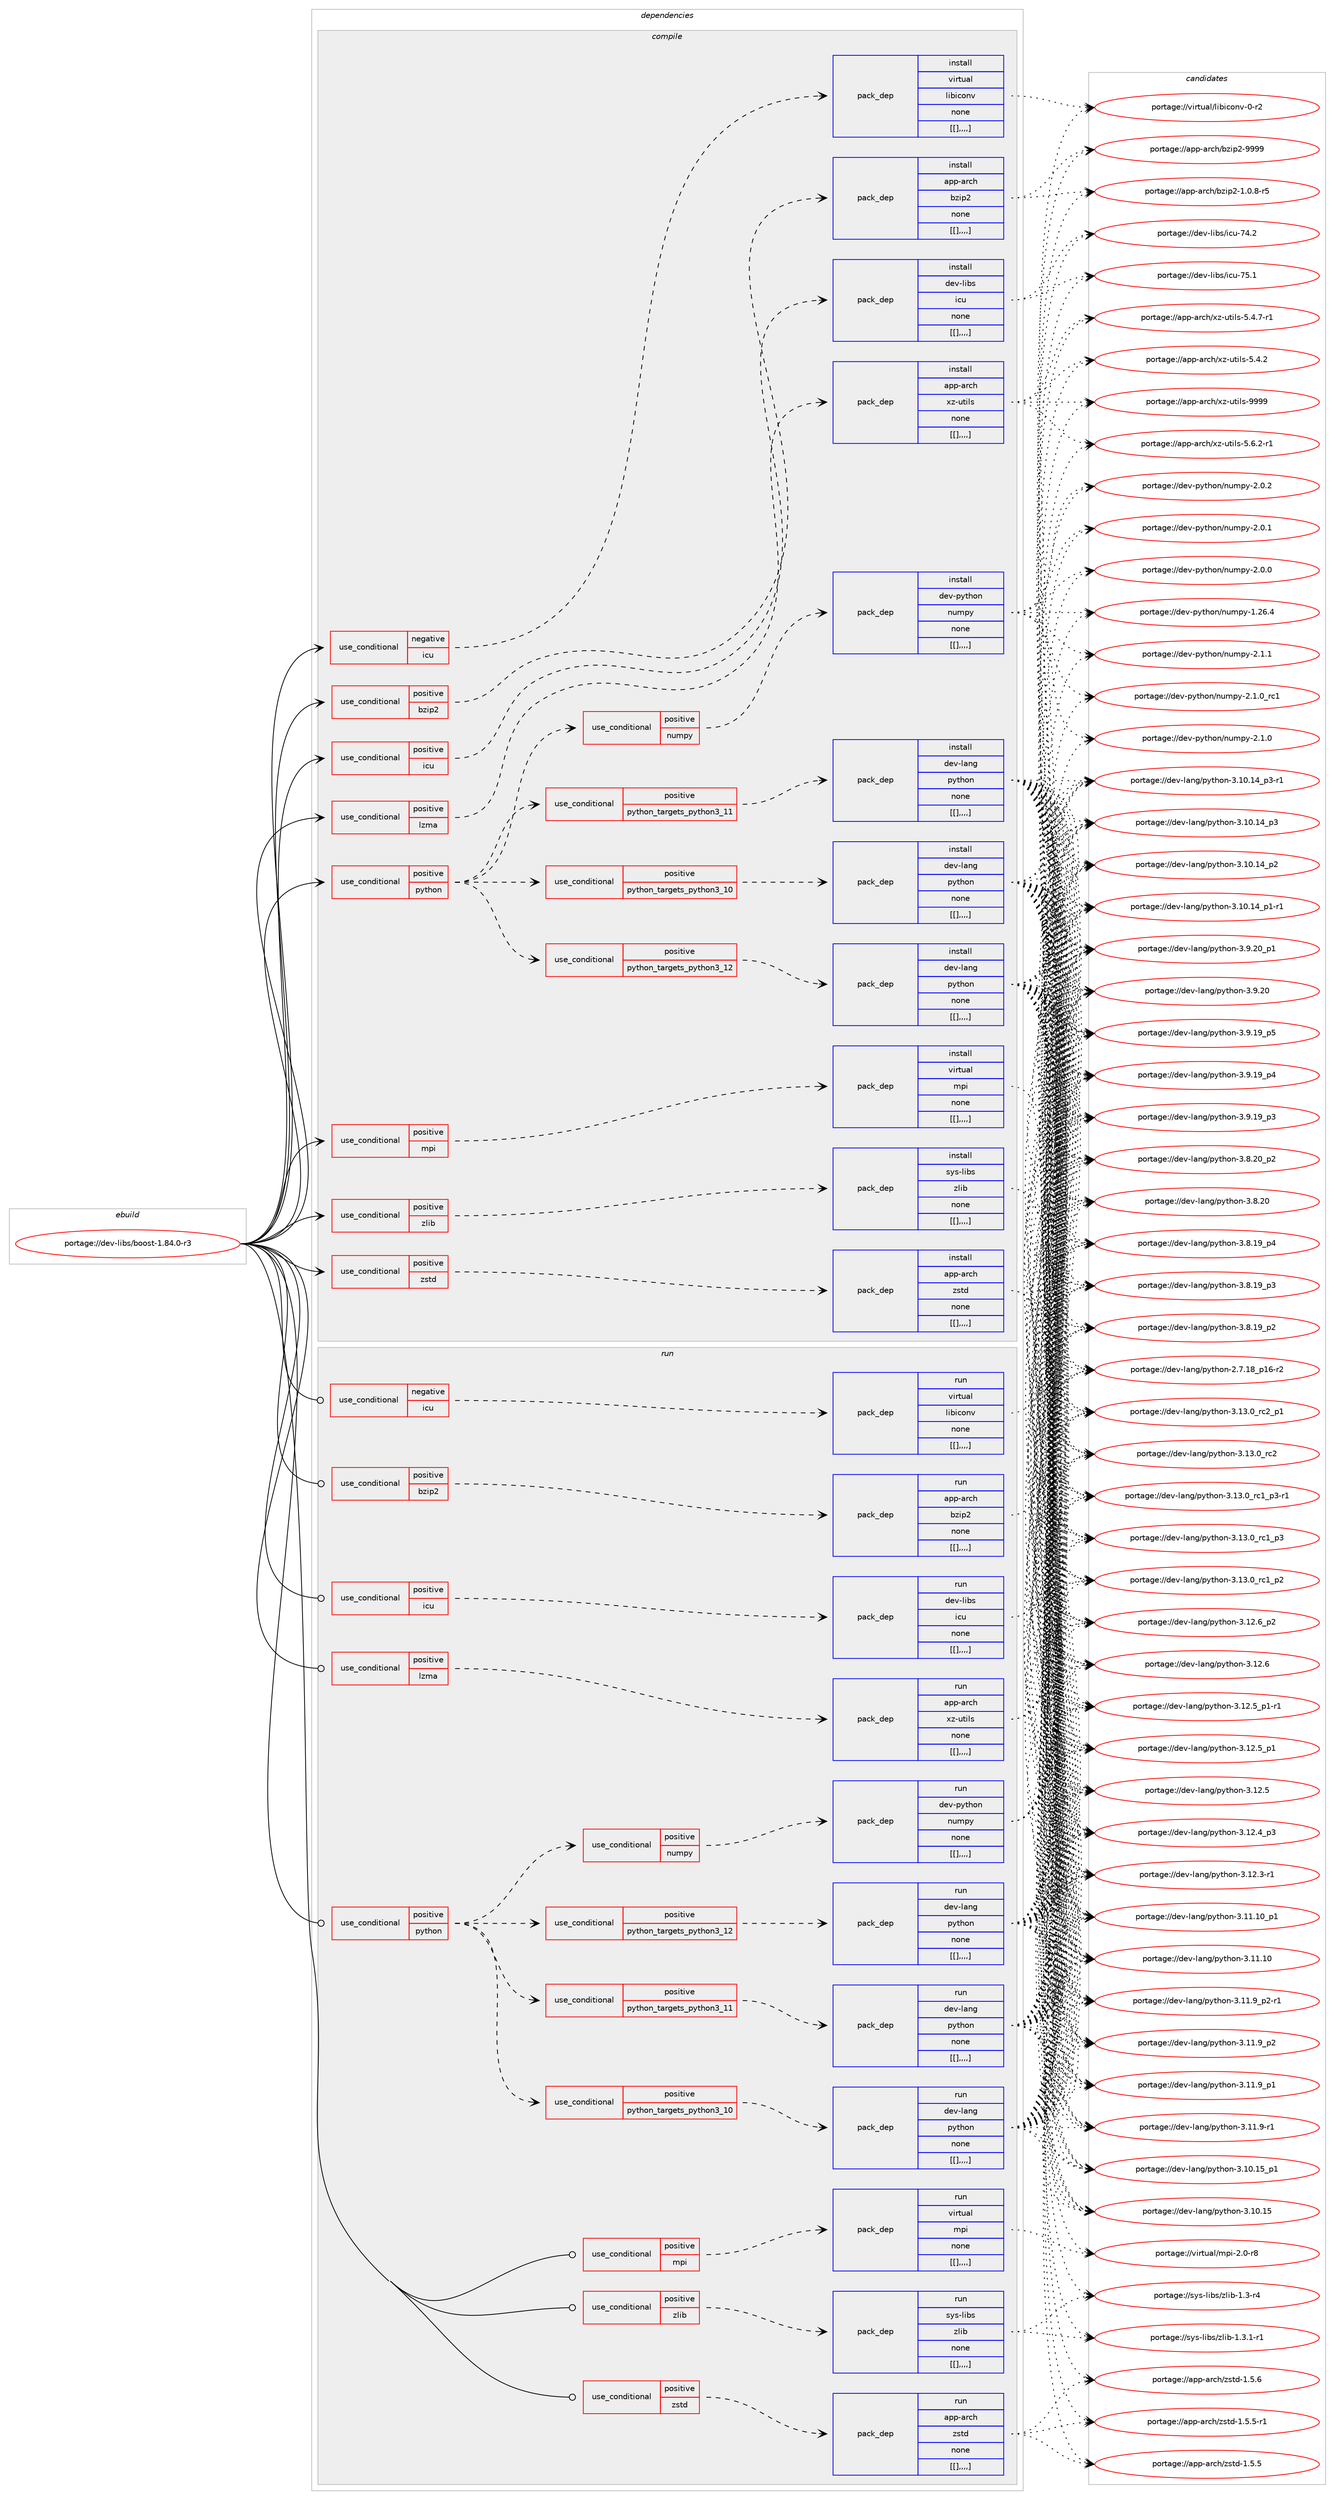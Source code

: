 digraph prolog {

# *************
# Graph options
# *************

newrank=true;
concentrate=true;
compound=true;
graph [rankdir=LR,fontname=Helvetica,fontsize=10,ranksep=1.5];#, ranksep=2.5, nodesep=0.2];
edge  [arrowhead=vee];
node  [fontname=Helvetica,fontsize=10];

# **********
# The ebuild
# **********

subgraph cluster_leftcol {
color=gray;
label=<<i>ebuild</i>>;
id [label="portage://dev-libs/boost-1.84.0-r3", color=red, width=4, href="../dev-libs/boost-1.84.0-r3.svg"];
}

# ****************
# The dependencies
# ****************

subgraph cluster_midcol {
color=gray;
label=<<i>dependencies</i>>;
subgraph cluster_compile {
fillcolor="#eeeeee";
style=filled;
label=<<i>compile</i>>;
subgraph cond26546 {
dependency107714 [label=<<TABLE BORDER="0" CELLBORDER="1" CELLSPACING="0" CELLPADDING="4"><TR><TD ROWSPAN="3" CELLPADDING="10">use_conditional</TD></TR><TR><TD>negative</TD></TR><TR><TD>icu</TD></TR></TABLE>>, shape=none, color=red];
subgraph pack80051 {
dependency107715 [label=<<TABLE BORDER="0" CELLBORDER="1" CELLSPACING="0" CELLPADDING="4" WIDTH="220"><TR><TD ROWSPAN="6" CELLPADDING="30">pack_dep</TD></TR><TR><TD WIDTH="110">install</TD></TR><TR><TD>virtual</TD></TR><TR><TD>libiconv</TD></TR><TR><TD>none</TD></TR><TR><TD>[[],,,,]</TD></TR></TABLE>>, shape=none, color=blue];
}
dependency107714:e -> dependency107715:w [weight=20,style="dashed",arrowhead="vee"];
}
id:e -> dependency107714:w [weight=20,style="solid",arrowhead="vee"];
subgraph cond26547 {
dependency107716 [label=<<TABLE BORDER="0" CELLBORDER="1" CELLSPACING="0" CELLPADDING="4"><TR><TD ROWSPAN="3" CELLPADDING="10">use_conditional</TD></TR><TR><TD>positive</TD></TR><TR><TD>bzip2</TD></TR></TABLE>>, shape=none, color=red];
subgraph pack80052 {
dependency107717 [label=<<TABLE BORDER="0" CELLBORDER="1" CELLSPACING="0" CELLPADDING="4" WIDTH="220"><TR><TD ROWSPAN="6" CELLPADDING="30">pack_dep</TD></TR><TR><TD WIDTH="110">install</TD></TR><TR><TD>app-arch</TD></TR><TR><TD>bzip2</TD></TR><TR><TD>none</TD></TR><TR><TD>[[],,,,]</TD></TR></TABLE>>, shape=none, color=blue];
}
dependency107716:e -> dependency107717:w [weight=20,style="dashed",arrowhead="vee"];
}
id:e -> dependency107716:w [weight=20,style="solid",arrowhead="vee"];
subgraph cond26548 {
dependency107718 [label=<<TABLE BORDER="0" CELLBORDER="1" CELLSPACING="0" CELLPADDING="4"><TR><TD ROWSPAN="3" CELLPADDING="10">use_conditional</TD></TR><TR><TD>positive</TD></TR><TR><TD>icu</TD></TR></TABLE>>, shape=none, color=red];
subgraph pack80053 {
dependency107719 [label=<<TABLE BORDER="0" CELLBORDER="1" CELLSPACING="0" CELLPADDING="4" WIDTH="220"><TR><TD ROWSPAN="6" CELLPADDING="30">pack_dep</TD></TR><TR><TD WIDTH="110">install</TD></TR><TR><TD>dev-libs</TD></TR><TR><TD>icu</TD></TR><TR><TD>none</TD></TR><TR><TD>[[],,,,]</TD></TR></TABLE>>, shape=none, color=blue];
}
dependency107718:e -> dependency107719:w [weight=20,style="dashed",arrowhead="vee"];
}
id:e -> dependency107718:w [weight=20,style="solid",arrowhead="vee"];
subgraph cond26549 {
dependency107720 [label=<<TABLE BORDER="0" CELLBORDER="1" CELLSPACING="0" CELLPADDING="4"><TR><TD ROWSPAN="3" CELLPADDING="10">use_conditional</TD></TR><TR><TD>positive</TD></TR><TR><TD>lzma</TD></TR></TABLE>>, shape=none, color=red];
subgraph pack80054 {
dependency107721 [label=<<TABLE BORDER="0" CELLBORDER="1" CELLSPACING="0" CELLPADDING="4" WIDTH="220"><TR><TD ROWSPAN="6" CELLPADDING="30">pack_dep</TD></TR><TR><TD WIDTH="110">install</TD></TR><TR><TD>app-arch</TD></TR><TR><TD>xz-utils</TD></TR><TR><TD>none</TD></TR><TR><TD>[[],,,,]</TD></TR></TABLE>>, shape=none, color=blue];
}
dependency107720:e -> dependency107721:w [weight=20,style="dashed",arrowhead="vee"];
}
id:e -> dependency107720:w [weight=20,style="solid",arrowhead="vee"];
subgraph cond26550 {
dependency107722 [label=<<TABLE BORDER="0" CELLBORDER="1" CELLSPACING="0" CELLPADDING="4"><TR><TD ROWSPAN="3" CELLPADDING="10">use_conditional</TD></TR><TR><TD>positive</TD></TR><TR><TD>mpi</TD></TR></TABLE>>, shape=none, color=red];
subgraph pack80055 {
dependency107723 [label=<<TABLE BORDER="0" CELLBORDER="1" CELLSPACING="0" CELLPADDING="4" WIDTH="220"><TR><TD ROWSPAN="6" CELLPADDING="30">pack_dep</TD></TR><TR><TD WIDTH="110">install</TD></TR><TR><TD>virtual</TD></TR><TR><TD>mpi</TD></TR><TR><TD>none</TD></TR><TR><TD>[[],,,,]</TD></TR></TABLE>>, shape=none, color=blue];
}
dependency107722:e -> dependency107723:w [weight=20,style="dashed",arrowhead="vee"];
}
id:e -> dependency107722:w [weight=20,style="solid",arrowhead="vee"];
subgraph cond26551 {
dependency107724 [label=<<TABLE BORDER="0" CELLBORDER="1" CELLSPACING="0" CELLPADDING="4"><TR><TD ROWSPAN="3" CELLPADDING="10">use_conditional</TD></TR><TR><TD>positive</TD></TR><TR><TD>python</TD></TR></TABLE>>, shape=none, color=red];
subgraph cond26552 {
dependency107725 [label=<<TABLE BORDER="0" CELLBORDER="1" CELLSPACING="0" CELLPADDING="4"><TR><TD ROWSPAN="3" CELLPADDING="10">use_conditional</TD></TR><TR><TD>positive</TD></TR><TR><TD>python_targets_python3_10</TD></TR></TABLE>>, shape=none, color=red];
subgraph pack80056 {
dependency107726 [label=<<TABLE BORDER="0" CELLBORDER="1" CELLSPACING="0" CELLPADDING="4" WIDTH="220"><TR><TD ROWSPAN="6" CELLPADDING="30">pack_dep</TD></TR><TR><TD WIDTH="110">install</TD></TR><TR><TD>dev-lang</TD></TR><TR><TD>python</TD></TR><TR><TD>none</TD></TR><TR><TD>[[],,,,]</TD></TR></TABLE>>, shape=none, color=blue];
}
dependency107725:e -> dependency107726:w [weight=20,style="dashed",arrowhead="vee"];
}
dependency107724:e -> dependency107725:w [weight=20,style="dashed",arrowhead="vee"];
subgraph cond26553 {
dependency107727 [label=<<TABLE BORDER="0" CELLBORDER="1" CELLSPACING="0" CELLPADDING="4"><TR><TD ROWSPAN="3" CELLPADDING="10">use_conditional</TD></TR><TR><TD>positive</TD></TR><TR><TD>python_targets_python3_11</TD></TR></TABLE>>, shape=none, color=red];
subgraph pack80057 {
dependency107728 [label=<<TABLE BORDER="0" CELLBORDER="1" CELLSPACING="0" CELLPADDING="4" WIDTH="220"><TR><TD ROWSPAN="6" CELLPADDING="30">pack_dep</TD></TR><TR><TD WIDTH="110">install</TD></TR><TR><TD>dev-lang</TD></TR><TR><TD>python</TD></TR><TR><TD>none</TD></TR><TR><TD>[[],,,,]</TD></TR></TABLE>>, shape=none, color=blue];
}
dependency107727:e -> dependency107728:w [weight=20,style="dashed",arrowhead="vee"];
}
dependency107724:e -> dependency107727:w [weight=20,style="dashed",arrowhead="vee"];
subgraph cond26554 {
dependency107729 [label=<<TABLE BORDER="0" CELLBORDER="1" CELLSPACING="0" CELLPADDING="4"><TR><TD ROWSPAN="3" CELLPADDING="10">use_conditional</TD></TR><TR><TD>positive</TD></TR><TR><TD>python_targets_python3_12</TD></TR></TABLE>>, shape=none, color=red];
subgraph pack80058 {
dependency107730 [label=<<TABLE BORDER="0" CELLBORDER="1" CELLSPACING="0" CELLPADDING="4" WIDTH="220"><TR><TD ROWSPAN="6" CELLPADDING="30">pack_dep</TD></TR><TR><TD WIDTH="110">install</TD></TR><TR><TD>dev-lang</TD></TR><TR><TD>python</TD></TR><TR><TD>none</TD></TR><TR><TD>[[],,,,]</TD></TR></TABLE>>, shape=none, color=blue];
}
dependency107729:e -> dependency107730:w [weight=20,style="dashed",arrowhead="vee"];
}
dependency107724:e -> dependency107729:w [weight=20,style="dashed",arrowhead="vee"];
subgraph cond26555 {
dependency107731 [label=<<TABLE BORDER="0" CELLBORDER="1" CELLSPACING="0" CELLPADDING="4"><TR><TD ROWSPAN="3" CELLPADDING="10">use_conditional</TD></TR><TR><TD>positive</TD></TR><TR><TD>numpy</TD></TR></TABLE>>, shape=none, color=red];
subgraph pack80059 {
dependency107732 [label=<<TABLE BORDER="0" CELLBORDER="1" CELLSPACING="0" CELLPADDING="4" WIDTH="220"><TR><TD ROWSPAN="6" CELLPADDING="30">pack_dep</TD></TR><TR><TD WIDTH="110">install</TD></TR><TR><TD>dev-python</TD></TR><TR><TD>numpy</TD></TR><TR><TD>none</TD></TR><TR><TD>[[],,,,]</TD></TR></TABLE>>, shape=none, color=blue];
}
dependency107731:e -> dependency107732:w [weight=20,style="dashed",arrowhead="vee"];
}
dependency107724:e -> dependency107731:w [weight=20,style="dashed",arrowhead="vee"];
}
id:e -> dependency107724:w [weight=20,style="solid",arrowhead="vee"];
subgraph cond26556 {
dependency107733 [label=<<TABLE BORDER="0" CELLBORDER="1" CELLSPACING="0" CELLPADDING="4"><TR><TD ROWSPAN="3" CELLPADDING="10">use_conditional</TD></TR><TR><TD>positive</TD></TR><TR><TD>zlib</TD></TR></TABLE>>, shape=none, color=red];
subgraph pack80060 {
dependency107734 [label=<<TABLE BORDER="0" CELLBORDER="1" CELLSPACING="0" CELLPADDING="4" WIDTH="220"><TR><TD ROWSPAN="6" CELLPADDING="30">pack_dep</TD></TR><TR><TD WIDTH="110">install</TD></TR><TR><TD>sys-libs</TD></TR><TR><TD>zlib</TD></TR><TR><TD>none</TD></TR><TR><TD>[[],,,,]</TD></TR></TABLE>>, shape=none, color=blue];
}
dependency107733:e -> dependency107734:w [weight=20,style="dashed",arrowhead="vee"];
}
id:e -> dependency107733:w [weight=20,style="solid",arrowhead="vee"];
subgraph cond26557 {
dependency107735 [label=<<TABLE BORDER="0" CELLBORDER="1" CELLSPACING="0" CELLPADDING="4"><TR><TD ROWSPAN="3" CELLPADDING="10">use_conditional</TD></TR><TR><TD>positive</TD></TR><TR><TD>zstd</TD></TR></TABLE>>, shape=none, color=red];
subgraph pack80061 {
dependency107736 [label=<<TABLE BORDER="0" CELLBORDER="1" CELLSPACING="0" CELLPADDING="4" WIDTH="220"><TR><TD ROWSPAN="6" CELLPADDING="30">pack_dep</TD></TR><TR><TD WIDTH="110">install</TD></TR><TR><TD>app-arch</TD></TR><TR><TD>zstd</TD></TR><TR><TD>none</TD></TR><TR><TD>[[],,,,]</TD></TR></TABLE>>, shape=none, color=blue];
}
dependency107735:e -> dependency107736:w [weight=20,style="dashed",arrowhead="vee"];
}
id:e -> dependency107735:w [weight=20,style="solid",arrowhead="vee"];
}
subgraph cluster_compileandrun {
fillcolor="#eeeeee";
style=filled;
label=<<i>compile and run</i>>;
}
subgraph cluster_run {
fillcolor="#eeeeee";
style=filled;
label=<<i>run</i>>;
subgraph cond26558 {
dependency107737 [label=<<TABLE BORDER="0" CELLBORDER="1" CELLSPACING="0" CELLPADDING="4"><TR><TD ROWSPAN="3" CELLPADDING="10">use_conditional</TD></TR><TR><TD>negative</TD></TR><TR><TD>icu</TD></TR></TABLE>>, shape=none, color=red];
subgraph pack80062 {
dependency107738 [label=<<TABLE BORDER="0" CELLBORDER="1" CELLSPACING="0" CELLPADDING="4" WIDTH="220"><TR><TD ROWSPAN="6" CELLPADDING="30">pack_dep</TD></TR><TR><TD WIDTH="110">run</TD></TR><TR><TD>virtual</TD></TR><TR><TD>libiconv</TD></TR><TR><TD>none</TD></TR><TR><TD>[[],,,,]</TD></TR></TABLE>>, shape=none, color=blue];
}
dependency107737:e -> dependency107738:w [weight=20,style="dashed",arrowhead="vee"];
}
id:e -> dependency107737:w [weight=20,style="solid",arrowhead="odot"];
subgraph cond26559 {
dependency107739 [label=<<TABLE BORDER="0" CELLBORDER="1" CELLSPACING="0" CELLPADDING="4"><TR><TD ROWSPAN="3" CELLPADDING="10">use_conditional</TD></TR><TR><TD>positive</TD></TR><TR><TD>bzip2</TD></TR></TABLE>>, shape=none, color=red];
subgraph pack80063 {
dependency107740 [label=<<TABLE BORDER="0" CELLBORDER="1" CELLSPACING="0" CELLPADDING="4" WIDTH="220"><TR><TD ROWSPAN="6" CELLPADDING="30">pack_dep</TD></TR><TR><TD WIDTH="110">run</TD></TR><TR><TD>app-arch</TD></TR><TR><TD>bzip2</TD></TR><TR><TD>none</TD></TR><TR><TD>[[],,,,]</TD></TR></TABLE>>, shape=none, color=blue];
}
dependency107739:e -> dependency107740:w [weight=20,style="dashed",arrowhead="vee"];
}
id:e -> dependency107739:w [weight=20,style="solid",arrowhead="odot"];
subgraph cond26560 {
dependency107741 [label=<<TABLE BORDER="0" CELLBORDER="1" CELLSPACING="0" CELLPADDING="4"><TR><TD ROWSPAN="3" CELLPADDING="10">use_conditional</TD></TR><TR><TD>positive</TD></TR><TR><TD>icu</TD></TR></TABLE>>, shape=none, color=red];
subgraph pack80064 {
dependency107742 [label=<<TABLE BORDER="0" CELLBORDER="1" CELLSPACING="0" CELLPADDING="4" WIDTH="220"><TR><TD ROWSPAN="6" CELLPADDING="30">pack_dep</TD></TR><TR><TD WIDTH="110">run</TD></TR><TR><TD>dev-libs</TD></TR><TR><TD>icu</TD></TR><TR><TD>none</TD></TR><TR><TD>[[],,,,]</TD></TR></TABLE>>, shape=none, color=blue];
}
dependency107741:e -> dependency107742:w [weight=20,style="dashed",arrowhead="vee"];
}
id:e -> dependency107741:w [weight=20,style="solid",arrowhead="odot"];
subgraph cond26561 {
dependency107743 [label=<<TABLE BORDER="0" CELLBORDER="1" CELLSPACING="0" CELLPADDING="4"><TR><TD ROWSPAN="3" CELLPADDING="10">use_conditional</TD></TR><TR><TD>positive</TD></TR><TR><TD>lzma</TD></TR></TABLE>>, shape=none, color=red];
subgraph pack80065 {
dependency107744 [label=<<TABLE BORDER="0" CELLBORDER="1" CELLSPACING="0" CELLPADDING="4" WIDTH="220"><TR><TD ROWSPAN="6" CELLPADDING="30">pack_dep</TD></TR><TR><TD WIDTH="110">run</TD></TR><TR><TD>app-arch</TD></TR><TR><TD>xz-utils</TD></TR><TR><TD>none</TD></TR><TR><TD>[[],,,,]</TD></TR></TABLE>>, shape=none, color=blue];
}
dependency107743:e -> dependency107744:w [weight=20,style="dashed",arrowhead="vee"];
}
id:e -> dependency107743:w [weight=20,style="solid",arrowhead="odot"];
subgraph cond26562 {
dependency107745 [label=<<TABLE BORDER="0" CELLBORDER="1" CELLSPACING="0" CELLPADDING="4"><TR><TD ROWSPAN="3" CELLPADDING="10">use_conditional</TD></TR><TR><TD>positive</TD></TR><TR><TD>mpi</TD></TR></TABLE>>, shape=none, color=red];
subgraph pack80066 {
dependency107746 [label=<<TABLE BORDER="0" CELLBORDER="1" CELLSPACING="0" CELLPADDING="4" WIDTH="220"><TR><TD ROWSPAN="6" CELLPADDING="30">pack_dep</TD></TR><TR><TD WIDTH="110">run</TD></TR><TR><TD>virtual</TD></TR><TR><TD>mpi</TD></TR><TR><TD>none</TD></TR><TR><TD>[[],,,,]</TD></TR></TABLE>>, shape=none, color=blue];
}
dependency107745:e -> dependency107746:w [weight=20,style="dashed",arrowhead="vee"];
}
id:e -> dependency107745:w [weight=20,style="solid",arrowhead="odot"];
subgraph cond26563 {
dependency107747 [label=<<TABLE BORDER="0" CELLBORDER="1" CELLSPACING="0" CELLPADDING="4"><TR><TD ROWSPAN="3" CELLPADDING="10">use_conditional</TD></TR><TR><TD>positive</TD></TR><TR><TD>python</TD></TR></TABLE>>, shape=none, color=red];
subgraph cond26564 {
dependency107748 [label=<<TABLE BORDER="0" CELLBORDER="1" CELLSPACING="0" CELLPADDING="4"><TR><TD ROWSPAN="3" CELLPADDING="10">use_conditional</TD></TR><TR><TD>positive</TD></TR><TR><TD>python_targets_python3_10</TD></TR></TABLE>>, shape=none, color=red];
subgraph pack80067 {
dependency107749 [label=<<TABLE BORDER="0" CELLBORDER="1" CELLSPACING="0" CELLPADDING="4" WIDTH="220"><TR><TD ROWSPAN="6" CELLPADDING="30">pack_dep</TD></TR><TR><TD WIDTH="110">run</TD></TR><TR><TD>dev-lang</TD></TR><TR><TD>python</TD></TR><TR><TD>none</TD></TR><TR><TD>[[],,,,]</TD></TR></TABLE>>, shape=none, color=blue];
}
dependency107748:e -> dependency107749:w [weight=20,style="dashed",arrowhead="vee"];
}
dependency107747:e -> dependency107748:w [weight=20,style="dashed",arrowhead="vee"];
subgraph cond26565 {
dependency107750 [label=<<TABLE BORDER="0" CELLBORDER="1" CELLSPACING="0" CELLPADDING="4"><TR><TD ROWSPAN="3" CELLPADDING="10">use_conditional</TD></TR><TR><TD>positive</TD></TR><TR><TD>python_targets_python3_11</TD></TR></TABLE>>, shape=none, color=red];
subgraph pack80068 {
dependency107751 [label=<<TABLE BORDER="0" CELLBORDER="1" CELLSPACING="0" CELLPADDING="4" WIDTH="220"><TR><TD ROWSPAN="6" CELLPADDING="30">pack_dep</TD></TR><TR><TD WIDTH="110">run</TD></TR><TR><TD>dev-lang</TD></TR><TR><TD>python</TD></TR><TR><TD>none</TD></TR><TR><TD>[[],,,,]</TD></TR></TABLE>>, shape=none, color=blue];
}
dependency107750:e -> dependency107751:w [weight=20,style="dashed",arrowhead="vee"];
}
dependency107747:e -> dependency107750:w [weight=20,style="dashed",arrowhead="vee"];
subgraph cond26566 {
dependency107752 [label=<<TABLE BORDER="0" CELLBORDER="1" CELLSPACING="0" CELLPADDING="4"><TR><TD ROWSPAN="3" CELLPADDING="10">use_conditional</TD></TR><TR><TD>positive</TD></TR><TR><TD>python_targets_python3_12</TD></TR></TABLE>>, shape=none, color=red];
subgraph pack80069 {
dependency107753 [label=<<TABLE BORDER="0" CELLBORDER="1" CELLSPACING="0" CELLPADDING="4" WIDTH="220"><TR><TD ROWSPAN="6" CELLPADDING="30">pack_dep</TD></TR><TR><TD WIDTH="110">run</TD></TR><TR><TD>dev-lang</TD></TR><TR><TD>python</TD></TR><TR><TD>none</TD></TR><TR><TD>[[],,,,]</TD></TR></TABLE>>, shape=none, color=blue];
}
dependency107752:e -> dependency107753:w [weight=20,style="dashed",arrowhead="vee"];
}
dependency107747:e -> dependency107752:w [weight=20,style="dashed",arrowhead="vee"];
subgraph cond26567 {
dependency107754 [label=<<TABLE BORDER="0" CELLBORDER="1" CELLSPACING="0" CELLPADDING="4"><TR><TD ROWSPAN="3" CELLPADDING="10">use_conditional</TD></TR><TR><TD>positive</TD></TR><TR><TD>numpy</TD></TR></TABLE>>, shape=none, color=red];
subgraph pack80070 {
dependency107755 [label=<<TABLE BORDER="0" CELLBORDER="1" CELLSPACING="0" CELLPADDING="4" WIDTH="220"><TR><TD ROWSPAN="6" CELLPADDING="30">pack_dep</TD></TR><TR><TD WIDTH="110">run</TD></TR><TR><TD>dev-python</TD></TR><TR><TD>numpy</TD></TR><TR><TD>none</TD></TR><TR><TD>[[],,,,]</TD></TR></TABLE>>, shape=none, color=blue];
}
dependency107754:e -> dependency107755:w [weight=20,style="dashed",arrowhead="vee"];
}
dependency107747:e -> dependency107754:w [weight=20,style="dashed",arrowhead="vee"];
}
id:e -> dependency107747:w [weight=20,style="solid",arrowhead="odot"];
subgraph cond26568 {
dependency107756 [label=<<TABLE BORDER="0" CELLBORDER="1" CELLSPACING="0" CELLPADDING="4"><TR><TD ROWSPAN="3" CELLPADDING="10">use_conditional</TD></TR><TR><TD>positive</TD></TR><TR><TD>zlib</TD></TR></TABLE>>, shape=none, color=red];
subgraph pack80071 {
dependency107757 [label=<<TABLE BORDER="0" CELLBORDER="1" CELLSPACING="0" CELLPADDING="4" WIDTH="220"><TR><TD ROWSPAN="6" CELLPADDING="30">pack_dep</TD></TR><TR><TD WIDTH="110">run</TD></TR><TR><TD>sys-libs</TD></TR><TR><TD>zlib</TD></TR><TR><TD>none</TD></TR><TR><TD>[[],,,,]</TD></TR></TABLE>>, shape=none, color=blue];
}
dependency107756:e -> dependency107757:w [weight=20,style="dashed",arrowhead="vee"];
}
id:e -> dependency107756:w [weight=20,style="solid",arrowhead="odot"];
subgraph cond26569 {
dependency107758 [label=<<TABLE BORDER="0" CELLBORDER="1" CELLSPACING="0" CELLPADDING="4"><TR><TD ROWSPAN="3" CELLPADDING="10">use_conditional</TD></TR><TR><TD>positive</TD></TR><TR><TD>zstd</TD></TR></TABLE>>, shape=none, color=red];
subgraph pack80072 {
dependency107759 [label=<<TABLE BORDER="0" CELLBORDER="1" CELLSPACING="0" CELLPADDING="4" WIDTH="220"><TR><TD ROWSPAN="6" CELLPADDING="30">pack_dep</TD></TR><TR><TD WIDTH="110">run</TD></TR><TR><TD>app-arch</TD></TR><TR><TD>zstd</TD></TR><TR><TD>none</TD></TR><TR><TD>[[],,,,]</TD></TR></TABLE>>, shape=none, color=blue];
}
dependency107758:e -> dependency107759:w [weight=20,style="dashed",arrowhead="vee"];
}
id:e -> dependency107758:w [weight=20,style="solid",arrowhead="odot"];
}
}

# **************
# The candidates
# **************

subgraph cluster_choices {
rank=same;
color=gray;
label=<<i>candidates</i>>;

subgraph choice80051 {
color=black;
nodesep=1;
choice1181051141161179710847108105981059911111011845484511450 [label="portage://virtual/libiconv-0-r2", color=red, width=4,href="../virtual/libiconv-0-r2.svg"];
dependency107715:e -> choice1181051141161179710847108105981059911111011845484511450:w [style=dotted,weight="100"];
}
subgraph choice80052 {
color=black;
nodesep=1;
choice971121124597114991044798122105112504557575757 [label="portage://app-arch/bzip2-9999", color=red, width=4,href="../app-arch/bzip2-9999.svg"];
choice971121124597114991044798122105112504549464846564511453 [label="portage://app-arch/bzip2-1.0.8-r5", color=red, width=4,href="../app-arch/bzip2-1.0.8-r5.svg"];
dependency107717:e -> choice971121124597114991044798122105112504557575757:w [style=dotted,weight="100"];
dependency107717:e -> choice971121124597114991044798122105112504549464846564511453:w [style=dotted,weight="100"];
}
subgraph choice80053 {
color=black;
nodesep=1;
choice100101118451081059811547105991174555534649 [label="portage://dev-libs/icu-75.1", color=red, width=4,href="../dev-libs/icu-75.1.svg"];
choice100101118451081059811547105991174555524650 [label="portage://dev-libs/icu-74.2", color=red, width=4,href="../dev-libs/icu-74.2.svg"];
dependency107719:e -> choice100101118451081059811547105991174555534649:w [style=dotted,weight="100"];
dependency107719:e -> choice100101118451081059811547105991174555524650:w [style=dotted,weight="100"];
}
subgraph choice80054 {
color=black;
nodesep=1;
choice9711211245971149910447120122451171161051081154557575757 [label="portage://app-arch/xz-utils-9999", color=red, width=4,href="../app-arch/xz-utils-9999.svg"];
choice9711211245971149910447120122451171161051081154553465446504511449 [label="portage://app-arch/xz-utils-5.6.2-r1", color=red, width=4,href="../app-arch/xz-utils-5.6.2-r1.svg"];
choice9711211245971149910447120122451171161051081154553465246554511449 [label="portage://app-arch/xz-utils-5.4.7-r1", color=red, width=4,href="../app-arch/xz-utils-5.4.7-r1.svg"];
choice971121124597114991044712012245117116105108115455346524650 [label="portage://app-arch/xz-utils-5.4.2", color=red, width=4,href="../app-arch/xz-utils-5.4.2.svg"];
dependency107721:e -> choice9711211245971149910447120122451171161051081154557575757:w [style=dotted,weight="100"];
dependency107721:e -> choice9711211245971149910447120122451171161051081154553465446504511449:w [style=dotted,weight="100"];
dependency107721:e -> choice9711211245971149910447120122451171161051081154553465246554511449:w [style=dotted,weight="100"];
dependency107721:e -> choice971121124597114991044712012245117116105108115455346524650:w [style=dotted,weight="100"];
}
subgraph choice80055 {
color=black;
nodesep=1;
choice1181051141161179710847109112105455046484511456 [label="portage://virtual/mpi-2.0-r8", color=red, width=4,href="../virtual/mpi-2.0-r8.svg"];
dependency107723:e -> choice1181051141161179710847109112105455046484511456:w [style=dotted,weight="100"];
}
subgraph choice80056 {
color=black;
nodesep=1;
choice100101118451089711010347112121116104111110455146495146489511499509511249 [label="portage://dev-lang/python-3.13.0_rc2_p1", color=red, width=4,href="../dev-lang/python-3.13.0_rc2_p1.svg"];
choice10010111845108971101034711212111610411111045514649514648951149950 [label="portage://dev-lang/python-3.13.0_rc2", color=red, width=4,href="../dev-lang/python-3.13.0_rc2.svg"];
choice1001011184510897110103471121211161041111104551464951464895114994995112514511449 [label="portage://dev-lang/python-3.13.0_rc1_p3-r1", color=red, width=4,href="../dev-lang/python-3.13.0_rc1_p3-r1.svg"];
choice100101118451089711010347112121116104111110455146495146489511499499511251 [label="portage://dev-lang/python-3.13.0_rc1_p3", color=red, width=4,href="../dev-lang/python-3.13.0_rc1_p3.svg"];
choice100101118451089711010347112121116104111110455146495146489511499499511250 [label="portage://dev-lang/python-3.13.0_rc1_p2", color=red, width=4,href="../dev-lang/python-3.13.0_rc1_p2.svg"];
choice100101118451089711010347112121116104111110455146495046549511250 [label="portage://dev-lang/python-3.12.6_p2", color=red, width=4,href="../dev-lang/python-3.12.6_p2.svg"];
choice10010111845108971101034711212111610411111045514649504654 [label="portage://dev-lang/python-3.12.6", color=red, width=4,href="../dev-lang/python-3.12.6.svg"];
choice1001011184510897110103471121211161041111104551464950465395112494511449 [label="portage://dev-lang/python-3.12.5_p1-r1", color=red, width=4,href="../dev-lang/python-3.12.5_p1-r1.svg"];
choice100101118451089711010347112121116104111110455146495046539511249 [label="portage://dev-lang/python-3.12.5_p1", color=red, width=4,href="../dev-lang/python-3.12.5_p1.svg"];
choice10010111845108971101034711212111610411111045514649504653 [label="portage://dev-lang/python-3.12.5", color=red, width=4,href="../dev-lang/python-3.12.5.svg"];
choice100101118451089711010347112121116104111110455146495046529511251 [label="portage://dev-lang/python-3.12.4_p3", color=red, width=4,href="../dev-lang/python-3.12.4_p3.svg"];
choice100101118451089711010347112121116104111110455146495046514511449 [label="portage://dev-lang/python-3.12.3-r1", color=red, width=4,href="../dev-lang/python-3.12.3-r1.svg"];
choice10010111845108971101034711212111610411111045514649494649489511249 [label="portage://dev-lang/python-3.11.10_p1", color=red, width=4,href="../dev-lang/python-3.11.10_p1.svg"];
choice1001011184510897110103471121211161041111104551464949464948 [label="portage://dev-lang/python-3.11.10", color=red, width=4,href="../dev-lang/python-3.11.10.svg"];
choice1001011184510897110103471121211161041111104551464949465795112504511449 [label="portage://dev-lang/python-3.11.9_p2-r1", color=red, width=4,href="../dev-lang/python-3.11.9_p2-r1.svg"];
choice100101118451089711010347112121116104111110455146494946579511250 [label="portage://dev-lang/python-3.11.9_p2", color=red, width=4,href="../dev-lang/python-3.11.9_p2.svg"];
choice100101118451089711010347112121116104111110455146494946579511249 [label="portage://dev-lang/python-3.11.9_p1", color=red, width=4,href="../dev-lang/python-3.11.9_p1.svg"];
choice100101118451089711010347112121116104111110455146494946574511449 [label="portage://dev-lang/python-3.11.9-r1", color=red, width=4,href="../dev-lang/python-3.11.9-r1.svg"];
choice10010111845108971101034711212111610411111045514649484649539511249 [label="portage://dev-lang/python-3.10.15_p1", color=red, width=4,href="../dev-lang/python-3.10.15_p1.svg"];
choice1001011184510897110103471121211161041111104551464948464953 [label="portage://dev-lang/python-3.10.15", color=red, width=4,href="../dev-lang/python-3.10.15.svg"];
choice100101118451089711010347112121116104111110455146494846495295112514511449 [label="portage://dev-lang/python-3.10.14_p3-r1", color=red, width=4,href="../dev-lang/python-3.10.14_p3-r1.svg"];
choice10010111845108971101034711212111610411111045514649484649529511251 [label="portage://dev-lang/python-3.10.14_p3", color=red, width=4,href="../dev-lang/python-3.10.14_p3.svg"];
choice10010111845108971101034711212111610411111045514649484649529511250 [label="portage://dev-lang/python-3.10.14_p2", color=red, width=4,href="../dev-lang/python-3.10.14_p2.svg"];
choice100101118451089711010347112121116104111110455146494846495295112494511449 [label="portage://dev-lang/python-3.10.14_p1-r1", color=red, width=4,href="../dev-lang/python-3.10.14_p1-r1.svg"];
choice100101118451089711010347112121116104111110455146574650489511249 [label="portage://dev-lang/python-3.9.20_p1", color=red, width=4,href="../dev-lang/python-3.9.20_p1.svg"];
choice10010111845108971101034711212111610411111045514657465048 [label="portage://dev-lang/python-3.9.20", color=red, width=4,href="../dev-lang/python-3.9.20.svg"];
choice100101118451089711010347112121116104111110455146574649579511253 [label="portage://dev-lang/python-3.9.19_p5", color=red, width=4,href="../dev-lang/python-3.9.19_p5.svg"];
choice100101118451089711010347112121116104111110455146574649579511252 [label="portage://dev-lang/python-3.9.19_p4", color=red, width=4,href="../dev-lang/python-3.9.19_p4.svg"];
choice100101118451089711010347112121116104111110455146574649579511251 [label="portage://dev-lang/python-3.9.19_p3", color=red, width=4,href="../dev-lang/python-3.9.19_p3.svg"];
choice100101118451089711010347112121116104111110455146564650489511250 [label="portage://dev-lang/python-3.8.20_p2", color=red, width=4,href="../dev-lang/python-3.8.20_p2.svg"];
choice10010111845108971101034711212111610411111045514656465048 [label="portage://dev-lang/python-3.8.20", color=red, width=4,href="../dev-lang/python-3.8.20.svg"];
choice100101118451089711010347112121116104111110455146564649579511252 [label="portage://dev-lang/python-3.8.19_p4", color=red, width=4,href="../dev-lang/python-3.8.19_p4.svg"];
choice100101118451089711010347112121116104111110455146564649579511251 [label="portage://dev-lang/python-3.8.19_p3", color=red, width=4,href="../dev-lang/python-3.8.19_p3.svg"];
choice100101118451089711010347112121116104111110455146564649579511250 [label="portage://dev-lang/python-3.8.19_p2", color=red, width=4,href="../dev-lang/python-3.8.19_p2.svg"];
choice100101118451089711010347112121116104111110455046554649569511249544511450 [label="portage://dev-lang/python-2.7.18_p16-r2", color=red, width=4,href="../dev-lang/python-2.7.18_p16-r2.svg"];
dependency107726:e -> choice100101118451089711010347112121116104111110455146495146489511499509511249:w [style=dotted,weight="100"];
dependency107726:e -> choice10010111845108971101034711212111610411111045514649514648951149950:w [style=dotted,weight="100"];
dependency107726:e -> choice1001011184510897110103471121211161041111104551464951464895114994995112514511449:w [style=dotted,weight="100"];
dependency107726:e -> choice100101118451089711010347112121116104111110455146495146489511499499511251:w [style=dotted,weight="100"];
dependency107726:e -> choice100101118451089711010347112121116104111110455146495146489511499499511250:w [style=dotted,weight="100"];
dependency107726:e -> choice100101118451089711010347112121116104111110455146495046549511250:w [style=dotted,weight="100"];
dependency107726:e -> choice10010111845108971101034711212111610411111045514649504654:w [style=dotted,weight="100"];
dependency107726:e -> choice1001011184510897110103471121211161041111104551464950465395112494511449:w [style=dotted,weight="100"];
dependency107726:e -> choice100101118451089711010347112121116104111110455146495046539511249:w [style=dotted,weight="100"];
dependency107726:e -> choice10010111845108971101034711212111610411111045514649504653:w [style=dotted,weight="100"];
dependency107726:e -> choice100101118451089711010347112121116104111110455146495046529511251:w [style=dotted,weight="100"];
dependency107726:e -> choice100101118451089711010347112121116104111110455146495046514511449:w [style=dotted,weight="100"];
dependency107726:e -> choice10010111845108971101034711212111610411111045514649494649489511249:w [style=dotted,weight="100"];
dependency107726:e -> choice1001011184510897110103471121211161041111104551464949464948:w [style=dotted,weight="100"];
dependency107726:e -> choice1001011184510897110103471121211161041111104551464949465795112504511449:w [style=dotted,weight="100"];
dependency107726:e -> choice100101118451089711010347112121116104111110455146494946579511250:w [style=dotted,weight="100"];
dependency107726:e -> choice100101118451089711010347112121116104111110455146494946579511249:w [style=dotted,weight="100"];
dependency107726:e -> choice100101118451089711010347112121116104111110455146494946574511449:w [style=dotted,weight="100"];
dependency107726:e -> choice10010111845108971101034711212111610411111045514649484649539511249:w [style=dotted,weight="100"];
dependency107726:e -> choice1001011184510897110103471121211161041111104551464948464953:w [style=dotted,weight="100"];
dependency107726:e -> choice100101118451089711010347112121116104111110455146494846495295112514511449:w [style=dotted,weight="100"];
dependency107726:e -> choice10010111845108971101034711212111610411111045514649484649529511251:w [style=dotted,weight="100"];
dependency107726:e -> choice10010111845108971101034711212111610411111045514649484649529511250:w [style=dotted,weight="100"];
dependency107726:e -> choice100101118451089711010347112121116104111110455146494846495295112494511449:w [style=dotted,weight="100"];
dependency107726:e -> choice100101118451089711010347112121116104111110455146574650489511249:w [style=dotted,weight="100"];
dependency107726:e -> choice10010111845108971101034711212111610411111045514657465048:w [style=dotted,weight="100"];
dependency107726:e -> choice100101118451089711010347112121116104111110455146574649579511253:w [style=dotted,weight="100"];
dependency107726:e -> choice100101118451089711010347112121116104111110455146574649579511252:w [style=dotted,weight="100"];
dependency107726:e -> choice100101118451089711010347112121116104111110455146574649579511251:w [style=dotted,weight="100"];
dependency107726:e -> choice100101118451089711010347112121116104111110455146564650489511250:w [style=dotted,weight="100"];
dependency107726:e -> choice10010111845108971101034711212111610411111045514656465048:w [style=dotted,weight="100"];
dependency107726:e -> choice100101118451089711010347112121116104111110455146564649579511252:w [style=dotted,weight="100"];
dependency107726:e -> choice100101118451089711010347112121116104111110455146564649579511251:w [style=dotted,weight="100"];
dependency107726:e -> choice100101118451089711010347112121116104111110455146564649579511250:w [style=dotted,weight="100"];
dependency107726:e -> choice100101118451089711010347112121116104111110455046554649569511249544511450:w [style=dotted,weight="100"];
}
subgraph choice80057 {
color=black;
nodesep=1;
choice100101118451089711010347112121116104111110455146495146489511499509511249 [label="portage://dev-lang/python-3.13.0_rc2_p1", color=red, width=4,href="../dev-lang/python-3.13.0_rc2_p1.svg"];
choice10010111845108971101034711212111610411111045514649514648951149950 [label="portage://dev-lang/python-3.13.0_rc2", color=red, width=4,href="../dev-lang/python-3.13.0_rc2.svg"];
choice1001011184510897110103471121211161041111104551464951464895114994995112514511449 [label="portage://dev-lang/python-3.13.0_rc1_p3-r1", color=red, width=4,href="../dev-lang/python-3.13.0_rc1_p3-r1.svg"];
choice100101118451089711010347112121116104111110455146495146489511499499511251 [label="portage://dev-lang/python-3.13.0_rc1_p3", color=red, width=4,href="../dev-lang/python-3.13.0_rc1_p3.svg"];
choice100101118451089711010347112121116104111110455146495146489511499499511250 [label="portage://dev-lang/python-3.13.0_rc1_p2", color=red, width=4,href="../dev-lang/python-3.13.0_rc1_p2.svg"];
choice100101118451089711010347112121116104111110455146495046549511250 [label="portage://dev-lang/python-3.12.6_p2", color=red, width=4,href="../dev-lang/python-3.12.6_p2.svg"];
choice10010111845108971101034711212111610411111045514649504654 [label="portage://dev-lang/python-3.12.6", color=red, width=4,href="../dev-lang/python-3.12.6.svg"];
choice1001011184510897110103471121211161041111104551464950465395112494511449 [label="portage://dev-lang/python-3.12.5_p1-r1", color=red, width=4,href="../dev-lang/python-3.12.5_p1-r1.svg"];
choice100101118451089711010347112121116104111110455146495046539511249 [label="portage://dev-lang/python-3.12.5_p1", color=red, width=4,href="../dev-lang/python-3.12.5_p1.svg"];
choice10010111845108971101034711212111610411111045514649504653 [label="portage://dev-lang/python-3.12.5", color=red, width=4,href="../dev-lang/python-3.12.5.svg"];
choice100101118451089711010347112121116104111110455146495046529511251 [label="portage://dev-lang/python-3.12.4_p3", color=red, width=4,href="../dev-lang/python-3.12.4_p3.svg"];
choice100101118451089711010347112121116104111110455146495046514511449 [label="portage://dev-lang/python-3.12.3-r1", color=red, width=4,href="../dev-lang/python-3.12.3-r1.svg"];
choice10010111845108971101034711212111610411111045514649494649489511249 [label="portage://dev-lang/python-3.11.10_p1", color=red, width=4,href="../dev-lang/python-3.11.10_p1.svg"];
choice1001011184510897110103471121211161041111104551464949464948 [label="portage://dev-lang/python-3.11.10", color=red, width=4,href="../dev-lang/python-3.11.10.svg"];
choice1001011184510897110103471121211161041111104551464949465795112504511449 [label="portage://dev-lang/python-3.11.9_p2-r1", color=red, width=4,href="../dev-lang/python-3.11.9_p2-r1.svg"];
choice100101118451089711010347112121116104111110455146494946579511250 [label="portage://dev-lang/python-3.11.9_p2", color=red, width=4,href="../dev-lang/python-3.11.9_p2.svg"];
choice100101118451089711010347112121116104111110455146494946579511249 [label="portage://dev-lang/python-3.11.9_p1", color=red, width=4,href="../dev-lang/python-3.11.9_p1.svg"];
choice100101118451089711010347112121116104111110455146494946574511449 [label="portage://dev-lang/python-3.11.9-r1", color=red, width=4,href="../dev-lang/python-3.11.9-r1.svg"];
choice10010111845108971101034711212111610411111045514649484649539511249 [label="portage://dev-lang/python-3.10.15_p1", color=red, width=4,href="../dev-lang/python-3.10.15_p1.svg"];
choice1001011184510897110103471121211161041111104551464948464953 [label="portage://dev-lang/python-3.10.15", color=red, width=4,href="../dev-lang/python-3.10.15.svg"];
choice100101118451089711010347112121116104111110455146494846495295112514511449 [label="portage://dev-lang/python-3.10.14_p3-r1", color=red, width=4,href="../dev-lang/python-3.10.14_p3-r1.svg"];
choice10010111845108971101034711212111610411111045514649484649529511251 [label="portage://dev-lang/python-3.10.14_p3", color=red, width=4,href="../dev-lang/python-3.10.14_p3.svg"];
choice10010111845108971101034711212111610411111045514649484649529511250 [label="portage://dev-lang/python-3.10.14_p2", color=red, width=4,href="../dev-lang/python-3.10.14_p2.svg"];
choice100101118451089711010347112121116104111110455146494846495295112494511449 [label="portage://dev-lang/python-3.10.14_p1-r1", color=red, width=4,href="../dev-lang/python-3.10.14_p1-r1.svg"];
choice100101118451089711010347112121116104111110455146574650489511249 [label="portage://dev-lang/python-3.9.20_p1", color=red, width=4,href="../dev-lang/python-3.9.20_p1.svg"];
choice10010111845108971101034711212111610411111045514657465048 [label="portage://dev-lang/python-3.9.20", color=red, width=4,href="../dev-lang/python-3.9.20.svg"];
choice100101118451089711010347112121116104111110455146574649579511253 [label="portage://dev-lang/python-3.9.19_p5", color=red, width=4,href="../dev-lang/python-3.9.19_p5.svg"];
choice100101118451089711010347112121116104111110455146574649579511252 [label="portage://dev-lang/python-3.9.19_p4", color=red, width=4,href="../dev-lang/python-3.9.19_p4.svg"];
choice100101118451089711010347112121116104111110455146574649579511251 [label="portage://dev-lang/python-3.9.19_p3", color=red, width=4,href="../dev-lang/python-3.9.19_p3.svg"];
choice100101118451089711010347112121116104111110455146564650489511250 [label="portage://dev-lang/python-3.8.20_p2", color=red, width=4,href="../dev-lang/python-3.8.20_p2.svg"];
choice10010111845108971101034711212111610411111045514656465048 [label="portage://dev-lang/python-3.8.20", color=red, width=4,href="../dev-lang/python-3.8.20.svg"];
choice100101118451089711010347112121116104111110455146564649579511252 [label="portage://dev-lang/python-3.8.19_p4", color=red, width=4,href="../dev-lang/python-3.8.19_p4.svg"];
choice100101118451089711010347112121116104111110455146564649579511251 [label="portage://dev-lang/python-3.8.19_p3", color=red, width=4,href="../dev-lang/python-3.8.19_p3.svg"];
choice100101118451089711010347112121116104111110455146564649579511250 [label="portage://dev-lang/python-3.8.19_p2", color=red, width=4,href="../dev-lang/python-3.8.19_p2.svg"];
choice100101118451089711010347112121116104111110455046554649569511249544511450 [label="portage://dev-lang/python-2.7.18_p16-r2", color=red, width=4,href="../dev-lang/python-2.7.18_p16-r2.svg"];
dependency107728:e -> choice100101118451089711010347112121116104111110455146495146489511499509511249:w [style=dotted,weight="100"];
dependency107728:e -> choice10010111845108971101034711212111610411111045514649514648951149950:w [style=dotted,weight="100"];
dependency107728:e -> choice1001011184510897110103471121211161041111104551464951464895114994995112514511449:w [style=dotted,weight="100"];
dependency107728:e -> choice100101118451089711010347112121116104111110455146495146489511499499511251:w [style=dotted,weight="100"];
dependency107728:e -> choice100101118451089711010347112121116104111110455146495146489511499499511250:w [style=dotted,weight="100"];
dependency107728:e -> choice100101118451089711010347112121116104111110455146495046549511250:w [style=dotted,weight="100"];
dependency107728:e -> choice10010111845108971101034711212111610411111045514649504654:w [style=dotted,weight="100"];
dependency107728:e -> choice1001011184510897110103471121211161041111104551464950465395112494511449:w [style=dotted,weight="100"];
dependency107728:e -> choice100101118451089711010347112121116104111110455146495046539511249:w [style=dotted,weight="100"];
dependency107728:e -> choice10010111845108971101034711212111610411111045514649504653:w [style=dotted,weight="100"];
dependency107728:e -> choice100101118451089711010347112121116104111110455146495046529511251:w [style=dotted,weight="100"];
dependency107728:e -> choice100101118451089711010347112121116104111110455146495046514511449:w [style=dotted,weight="100"];
dependency107728:e -> choice10010111845108971101034711212111610411111045514649494649489511249:w [style=dotted,weight="100"];
dependency107728:e -> choice1001011184510897110103471121211161041111104551464949464948:w [style=dotted,weight="100"];
dependency107728:e -> choice1001011184510897110103471121211161041111104551464949465795112504511449:w [style=dotted,weight="100"];
dependency107728:e -> choice100101118451089711010347112121116104111110455146494946579511250:w [style=dotted,weight="100"];
dependency107728:e -> choice100101118451089711010347112121116104111110455146494946579511249:w [style=dotted,weight="100"];
dependency107728:e -> choice100101118451089711010347112121116104111110455146494946574511449:w [style=dotted,weight="100"];
dependency107728:e -> choice10010111845108971101034711212111610411111045514649484649539511249:w [style=dotted,weight="100"];
dependency107728:e -> choice1001011184510897110103471121211161041111104551464948464953:w [style=dotted,weight="100"];
dependency107728:e -> choice100101118451089711010347112121116104111110455146494846495295112514511449:w [style=dotted,weight="100"];
dependency107728:e -> choice10010111845108971101034711212111610411111045514649484649529511251:w [style=dotted,weight="100"];
dependency107728:e -> choice10010111845108971101034711212111610411111045514649484649529511250:w [style=dotted,weight="100"];
dependency107728:e -> choice100101118451089711010347112121116104111110455146494846495295112494511449:w [style=dotted,weight="100"];
dependency107728:e -> choice100101118451089711010347112121116104111110455146574650489511249:w [style=dotted,weight="100"];
dependency107728:e -> choice10010111845108971101034711212111610411111045514657465048:w [style=dotted,weight="100"];
dependency107728:e -> choice100101118451089711010347112121116104111110455146574649579511253:w [style=dotted,weight="100"];
dependency107728:e -> choice100101118451089711010347112121116104111110455146574649579511252:w [style=dotted,weight="100"];
dependency107728:e -> choice100101118451089711010347112121116104111110455146574649579511251:w [style=dotted,weight="100"];
dependency107728:e -> choice100101118451089711010347112121116104111110455146564650489511250:w [style=dotted,weight="100"];
dependency107728:e -> choice10010111845108971101034711212111610411111045514656465048:w [style=dotted,weight="100"];
dependency107728:e -> choice100101118451089711010347112121116104111110455146564649579511252:w [style=dotted,weight="100"];
dependency107728:e -> choice100101118451089711010347112121116104111110455146564649579511251:w [style=dotted,weight="100"];
dependency107728:e -> choice100101118451089711010347112121116104111110455146564649579511250:w [style=dotted,weight="100"];
dependency107728:e -> choice100101118451089711010347112121116104111110455046554649569511249544511450:w [style=dotted,weight="100"];
}
subgraph choice80058 {
color=black;
nodesep=1;
choice100101118451089711010347112121116104111110455146495146489511499509511249 [label="portage://dev-lang/python-3.13.0_rc2_p1", color=red, width=4,href="../dev-lang/python-3.13.0_rc2_p1.svg"];
choice10010111845108971101034711212111610411111045514649514648951149950 [label="portage://dev-lang/python-3.13.0_rc2", color=red, width=4,href="../dev-lang/python-3.13.0_rc2.svg"];
choice1001011184510897110103471121211161041111104551464951464895114994995112514511449 [label="portage://dev-lang/python-3.13.0_rc1_p3-r1", color=red, width=4,href="../dev-lang/python-3.13.0_rc1_p3-r1.svg"];
choice100101118451089711010347112121116104111110455146495146489511499499511251 [label="portage://dev-lang/python-3.13.0_rc1_p3", color=red, width=4,href="../dev-lang/python-3.13.0_rc1_p3.svg"];
choice100101118451089711010347112121116104111110455146495146489511499499511250 [label="portage://dev-lang/python-3.13.0_rc1_p2", color=red, width=4,href="../dev-lang/python-3.13.0_rc1_p2.svg"];
choice100101118451089711010347112121116104111110455146495046549511250 [label="portage://dev-lang/python-3.12.6_p2", color=red, width=4,href="../dev-lang/python-3.12.6_p2.svg"];
choice10010111845108971101034711212111610411111045514649504654 [label="portage://dev-lang/python-3.12.6", color=red, width=4,href="../dev-lang/python-3.12.6.svg"];
choice1001011184510897110103471121211161041111104551464950465395112494511449 [label="portage://dev-lang/python-3.12.5_p1-r1", color=red, width=4,href="../dev-lang/python-3.12.5_p1-r1.svg"];
choice100101118451089711010347112121116104111110455146495046539511249 [label="portage://dev-lang/python-3.12.5_p1", color=red, width=4,href="../dev-lang/python-3.12.5_p1.svg"];
choice10010111845108971101034711212111610411111045514649504653 [label="portage://dev-lang/python-3.12.5", color=red, width=4,href="../dev-lang/python-3.12.5.svg"];
choice100101118451089711010347112121116104111110455146495046529511251 [label="portage://dev-lang/python-3.12.4_p3", color=red, width=4,href="../dev-lang/python-3.12.4_p3.svg"];
choice100101118451089711010347112121116104111110455146495046514511449 [label="portage://dev-lang/python-3.12.3-r1", color=red, width=4,href="../dev-lang/python-3.12.3-r1.svg"];
choice10010111845108971101034711212111610411111045514649494649489511249 [label="portage://dev-lang/python-3.11.10_p1", color=red, width=4,href="../dev-lang/python-3.11.10_p1.svg"];
choice1001011184510897110103471121211161041111104551464949464948 [label="portage://dev-lang/python-3.11.10", color=red, width=4,href="../dev-lang/python-3.11.10.svg"];
choice1001011184510897110103471121211161041111104551464949465795112504511449 [label="portage://dev-lang/python-3.11.9_p2-r1", color=red, width=4,href="../dev-lang/python-3.11.9_p2-r1.svg"];
choice100101118451089711010347112121116104111110455146494946579511250 [label="portage://dev-lang/python-3.11.9_p2", color=red, width=4,href="../dev-lang/python-3.11.9_p2.svg"];
choice100101118451089711010347112121116104111110455146494946579511249 [label="portage://dev-lang/python-3.11.9_p1", color=red, width=4,href="../dev-lang/python-3.11.9_p1.svg"];
choice100101118451089711010347112121116104111110455146494946574511449 [label="portage://dev-lang/python-3.11.9-r1", color=red, width=4,href="../dev-lang/python-3.11.9-r1.svg"];
choice10010111845108971101034711212111610411111045514649484649539511249 [label="portage://dev-lang/python-3.10.15_p1", color=red, width=4,href="../dev-lang/python-3.10.15_p1.svg"];
choice1001011184510897110103471121211161041111104551464948464953 [label="portage://dev-lang/python-3.10.15", color=red, width=4,href="../dev-lang/python-3.10.15.svg"];
choice100101118451089711010347112121116104111110455146494846495295112514511449 [label="portage://dev-lang/python-3.10.14_p3-r1", color=red, width=4,href="../dev-lang/python-3.10.14_p3-r1.svg"];
choice10010111845108971101034711212111610411111045514649484649529511251 [label="portage://dev-lang/python-3.10.14_p3", color=red, width=4,href="../dev-lang/python-3.10.14_p3.svg"];
choice10010111845108971101034711212111610411111045514649484649529511250 [label="portage://dev-lang/python-3.10.14_p2", color=red, width=4,href="../dev-lang/python-3.10.14_p2.svg"];
choice100101118451089711010347112121116104111110455146494846495295112494511449 [label="portage://dev-lang/python-3.10.14_p1-r1", color=red, width=4,href="../dev-lang/python-3.10.14_p1-r1.svg"];
choice100101118451089711010347112121116104111110455146574650489511249 [label="portage://dev-lang/python-3.9.20_p1", color=red, width=4,href="../dev-lang/python-3.9.20_p1.svg"];
choice10010111845108971101034711212111610411111045514657465048 [label="portage://dev-lang/python-3.9.20", color=red, width=4,href="../dev-lang/python-3.9.20.svg"];
choice100101118451089711010347112121116104111110455146574649579511253 [label="portage://dev-lang/python-3.9.19_p5", color=red, width=4,href="../dev-lang/python-3.9.19_p5.svg"];
choice100101118451089711010347112121116104111110455146574649579511252 [label="portage://dev-lang/python-3.9.19_p4", color=red, width=4,href="../dev-lang/python-3.9.19_p4.svg"];
choice100101118451089711010347112121116104111110455146574649579511251 [label="portage://dev-lang/python-3.9.19_p3", color=red, width=4,href="../dev-lang/python-3.9.19_p3.svg"];
choice100101118451089711010347112121116104111110455146564650489511250 [label="portage://dev-lang/python-3.8.20_p2", color=red, width=4,href="../dev-lang/python-3.8.20_p2.svg"];
choice10010111845108971101034711212111610411111045514656465048 [label="portage://dev-lang/python-3.8.20", color=red, width=4,href="../dev-lang/python-3.8.20.svg"];
choice100101118451089711010347112121116104111110455146564649579511252 [label="portage://dev-lang/python-3.8.19_p4", color=red, width=4,href="../dev-lang/python-3.8.19_p4.svg"];
choice100101118451089711010347112121116104111110455146564649579511251 [label="portage://dev-lang/python-3.8.19_p3", color=red, width=4,href="../dev-lang/python-3.8.19_p3.svg"];
choice100101118451089711010347112121116104111110455146564649579511250 [label="portage://dev-lang/python-3.8.19_p2", color=red, width=4,href="../dev-lang/python-3.8.19_p2.svg"];
choice100101118451089711010347112121116104111110455046554649569511249544511450 [label="portage://dev-lang/python-2.7.18_p16-r2", color=red, width=4,href="../dev-lang/python-2.7.18_p16-r2.svg"];
dependency107730:e -> choice100101118451089711010347112121116104111110455146495146489511499509511249:w [style=dotted,weight="100"];
dependency107730:e -> choice10010111845108971101034711212111610411111045514649514648951149950:w [style=dotted,weight="100"];
dependency107730:e -> choice1001011184510897110103471121211161041111104551464951464895114994995112514511449:w [style=dotted,weight="100"];
dependency107730:e -> choice100101118451089711010347112121116104111110455146495146489511499499511251:w [style=dotted,weight="100"];
dependency107730:e -> choice100101118451089711010347112121116104111110455146495146489511499499511250:w [style=dotted,weight="100"];
dependency107730:e -> choice100101118451089711010347112121116104111110455146495046549511250:w [style=dotted,weight="100"];
dependency107730:e -> choice10010111845108971101034711212111610411111045514649504654:w [style=dotted,weight="100"];
dependency107730:e -> choice1001011184510897110103471121211161041111104551464950465395112494511449:w [style=dotted,weight="100"];
dependency107730:e -> choice100101118451089711010347112121116104111110455146495046539511249:w [style=dotted,weight="100"];
dependency107730:e -> choice10010111845108971101034711212111610411111045514649504653:w [style=dotted,weight="100"];
dependency107730:e -> choice100101118451089711010347112121116104111110455146495046529511251:w [style=dotted,weight="100"];
dependency107730:e -> choice100101118451089711010347112121116104111110455146495046514511449:w [style=dotted,weight="100"];
dependency107730:e -> choice10010111845108971101034711212111610411111045514649494649489511249:w [style=dotted,weight="100"];
dependency107730:e -> choice1001011184510897110103471121211161041111104551464949464948:w [style=dotted,weight="100"];
dependency107730:e -> choice1001011184510897110103471121211161041111104551464949465795112504511449:w [style=dotted,weight="100"];
dependency107730:e -> choice100101118451089711010347112121116104111110455146494946579511250:w [style=dotted,weight="100"];
dependency107730:e -> choice100101118451089711010347112121116104111110455146494946579511249:w [style=dotted,weight="100"];
dependency107730:e -> choice100101118451089711010347112121116104111110455146494946574511449:w [style=dotted,weight="100"];
dependency107730:e -> choice10010111845108971101034711212111610411111045514649484649539511249:w [style=dotted,weight="100"];
dependency107730:e -> choice1001011184510897110103471121211161041111104551464948464953:w [style=dotted,weight="100"];
dependency107730:e -> choice100101118451089711010347112121116104111110455146494846495295112514511449:w [style=dotted,weight="100"];
dependency107730:e -> choice10010111845108971101034711212111610411111045514649484649529511251:w [style=dotted,weight="100"];
dependency107730:e -> choice10010111845108971101034711212111610411111045514649484649529511250:w [style=dotted,weight="100"];
dependency107730:e -> choice100101118451089711010347112121116104111110455146494846495295112494511449:w [style=dotted,weight="100"];
dependency107730:e -> choice100101118451089711010347112121116104111110455146574650489511249:w [style=dotted,weight="100"];
dependency107730:e -> choice10010111845108971101034711212111610411111045514657465048:w [style=dotted,weight="100"];
dependency107730:e -> choice100101118451089711010347112121116104111110455146574649579511253:w [style=dotted,weight="100"];
dependency107730:e -> choice100101118451089711010347112121116104111110455146574649579511252:w [style=dotted,weight="100"];
dependency107730:e -> choice100101118451089711010347112121116104111110455146574649579511251:w [style=dotted,weight="100"];
dependency107730:e -> choice100101118451089711010347112121116104111110455146564650489511250:w [style=dotted,weight="100"];
dependency107730:e -> choice10010111845108971101034711212111610411111045514656465048:w [style=dotted,weight="100"];
dependency107730:e -> choice100101118451089711010347112121116104111110455146564649579511252:w [style=dotted,weight="100"];
dependency107730:e -> choice100101118451089711010347112121116104111110455146564649579511251:w [style=dotted,weight="100"];
dependency107730:e -> choice100101118451089711010347112121116104111110455146564649579511250:w [style=dotted,weight="100"];
dependency107730:e -> choice100101118451089711010347112121116104111110455046554649569511249544511450:w [style=dotted,weight="100"];
}
subgraph choice80059 {
color=black;
nodesep=1;
choice1001011184511212111610411111047110117109112121455046494649 [label="portage://dev-python/numpy-2.1.1", color=red, width=4,href="../dev-python/numpy-2.1.1.svg"];
choice1001011184511212111610411111047110117109112121455046494648951149949 [label="portage://dev-python/numpy-2.1.0_rc1", color=red, width=4,href="../dev-python/numpy-2.1.0_rc1.svg"];
choice1001011184511212111610411111047110117109112121455046494648 [label="portage://dev-python/numpy-2.1.0", color=red, width=4,href="../dev-python/numpy-2.1.0.svg"];
choice1001011184511212111610411111047110117109112121455046484650 [label="portage://dev-python/numpy-2.0.2", color=red, width=4,href="../dev-python/numpy-2.0.2.svg"];
choice1001011184511212111610411111047110117109112121455046484649 [label="portage://dev-python/numpy-2.0.1", color=red, width=4,href="../dev-python/numpy-2.0.1.svg"];
choice1001011184511212111610411111047110117109112121455046484648 [label="portage://dev-python/numpy-2.0.0", color=red, width=4,href="../dev-python/numpy-2.0.0.svg"];
choice100101118451121211161041111104711011710911212145494650544652 [label="portage://dev-python/numpy-1.26.4", color=red, width=4,href="../dev-python/numpy-1.26.4.svg"];
dependency107732:e -> choice1001011184511212111610411111047110117109112121455046494649:w [style=dotted,weight="100"];
dependency107732:e -> choice1001011184511212111610411111047110117109112121455046494648951149949:w [style=dotted,weight="100"];
dependency107732:e -> choice1001011184511212111610411111047110117109112121455046494648:w [style=dotted,weight="100"];
dependency107732:e -> choice1001011184511212111610411111047110117109112121455046484650:w [style=dotted,weight="100"];
dependency107732:e -> choice1001011184511212111610411111047110117109112121455046484649:w [style=dotted,weight="100"];
dependency107732:e -> choice1001011184511212111610411111047110117109112121455046484648:w [style=dotted,weight="100"];
dependency107732:e -> choice100101118451121211161041111104711011710911212145494650544652:w [style=dotted,weight="100"];
}
subgraph choice80060 {
color=black;
nodesep=1;
choice115121115451081059811547122108105984549465146494511449 [label="portage://sys-libs/zlib-1.3.1-r1", color=red, width=4,href="../sys-libs/zlib-1.3.1-r1.svg"];
choice11512111545108105981154712210810598454946514511452 [label="portage://sys-libs/zlib-1.3-r4", color=red, width=4,href="../sys-libs/zlib-1.3-r4.svg"];
dependency107734:e -> choice115121115451081059811547122108105984549465146494511449:w [style=dotted,weight="100"];
dependency107734:e -> choice11512111545108105981154712210810598454946514511452:w [style=dotted,weight="100"];
}
subgraph choice80061 {
color=black;
nodesep=1;
choice9711211245971149910447122115116100454946534654 [label="portage://app-arch/zstd-1.5.6", color=red, width=4,href="../app-arch/zstd-1.5.6.svg"];
choice97112112459711499104471221151161004549465346534511449 [label="portage://app-arch/zstd-1.5.5-r1", color=red, width=4,href="../app-arch/zstd-1.5.5-r1.svg"];
choice9711211245971149910447122115116100454946534653 [label="portage://app-arch/zstd-1.5.5", color=red, width=4,href="../app-arch/zstd-1.5.5.svg"];
dependency107736:e -> choice9711211245971149910447122115116100454946534654:w [style=dotted,weight="100"];
dependency107736:e -> choice97112112459711499104471221151161004549465346534511449:w [style=dotted,weight="100"];
dependency107736:e -> choice9711211245971149910447122115116100454946534653:w [style=dotted,weight="100"];
}
subgraph choice80062 {
color=black;
nodesep=1;
choice1181051141161179710847108105981059911111011845484511450 [label="portage://virtual/libiconv-0-r2", color=red, width=4,href="../virtual/libiconv-0-r2.svg"];
dependency107738:e -> choice1181051141161179710847108105981059911111011845484511450:w [style=dotted,weight="100"];
}
subgraph choice80063 {
color=black;
nodesep=1;
choice971121124597114991044798122105112504557575757 [label="portage://app-arch/bzip2-9999", color=red, width=4,href="../app-arch/bzip2-9999.svg"];
choice971121124597114991044798122105112504549464846564511453 [label="portage://app-arch/bzip2-1.0.8-r5", color=red, width=4,href="../app-arch/bzip2-1.0.8-r5.svg"];
dependency107740:e -> choice971121124597114991044798122105112504557575757:w [style=dotted,weight="100"];
dependency107740:e -> choice971121124597114991044798122105112504549464846564511453:w [style=dotted,weight="100"];
}
subgraph choice80064 {
color=black;
nodesep=1;
choice100101118451081059811547105991174555534649 [label="portage://dev-libs/icu-75.1", color=red, width=4,href="../dev-libs/icu-75.1.svg"];
choice100101118451081059811547105991174555524650 [label="portage://dev-libs/icu-74.2", color=red, width=4,href="../dev-libs/icu-74.2.svg"];
dependency107742:e -> choice100101118451081059811547105991174555534649:w [style=dotted,weight="100"];
dependency107742:e -> choice100101118451081059811547105991174555524650:w [style=dotted,weight="100"];
}
subgraph choice80065 {
color=black;
nodesep=1;
choice9711211245971149910447120122451171161051081154557575757 [label="portage://app-arch/xz-utils-9999", color=red, width=4,href="../app-arch/xz-utils-9999.svg"];
choice9711211245971149910447120122451171161051081154553465446504511449 [label="portage://app-arch/xz-utils-5.6.2-r1", color=red, width=4,href="../app-arch/xz-utils-5.6.2-r1.svg"];
choice9711211245971149910447120122451171161051081154553465246554511449 [label="portage://app-arch/xz-utils-5.4.7-r1", color=red, width=4,href="../app-arch/xz-utils-5.4.7-r1.svg"];
choice971121124597114991044712012245117116105108115455346524650 [label="portage://app-arch/xz-utils-5.4.2", color=red, width=4,href="../app-arch/xz-utils-5.4.2.svg"];
dependency107744:e -> choice9711211245971149910447120122451171161051081154557575757:w [style=dotted,weight="100"];
dependency107744:e -> choice9711211245971149910447120122451171161051081154553465446504511449:w [style=dotted,weight="100"];
dependency107744:e -> choice9711211245971149910447120122451171161051081154553465246554511449:w [style=dotted,weight="100"];
dependency107744:e -> choice971121124597114991044712012245117116105108115455346524650:w [style=dotted,weight="100"];
}
subgraph choice80066 {
color=black;
nodesep=1;
choice1181051141161179710847109112105455046484511456 [label="portage://virtual/mpi-2.0-r8", color=red, width=4,href="../virtual/mpi-2.0-r8.svg"];
dependency107746:e -> choice1181051141161179710847109112105455046484511456:w [style=dotted,weight="100"];
}
subgraph choice80067 {
color=black;
nodesep=1;
choice100101118451089711010347112121116104111110455146495146489511499509511249 [label="portage://dev-lang/python-3.13.0_rc2_p1", color=red, width=4,href="../dev-lang/python-3.13.0_rc2_p1.svg"];
choice10010111845108971101034711212111610411111045514649514648951149950 [label="portage://dev-lang/python-3.13.0_rc2", color=red, width=4,href="../dev-lang/python-3.13.0_rc2.svg"];
choice1001011184510897110103471121211161041111104551464951464895114994995112514511449 [label="portage://dev-lang/python-3.13.0_rc1_p3-r1", color=red, width=4,href="../dev-lang/python-3.13.0_rc1_p3-r1.svg"];
choice100101118451089711010347112121116104111110455146495146489511499499511251 [label="portage://dev-lang/python-3.13.0_rc1_p3", color=red, width=4,href="../dev-lang/python-3.13.0_rc1_p3.svg"];
choice100101118451089711010347112121116104111110455146495146489511499499511250 [label="portage://dev-lang/python-3.13.0_rc1_p2", color=red, width=4,href="../dev-lang/python-3.13.0_rc1_p2.svg"];
choice100101118451089711010347112121116104111110455146495046549511250 [label="portage://dev-lang/python-3.12.6_p2", color=red, width=4,href="../dev-lang/python-3.12.6_p2.svg"];
choice10010111845108971101034711212111610411111045514649504654 [label="portage://dev-lang/python-3.12.6", color=red, width=4,href="../dev-lang/python-3.12.6.svg"];
choice1001011184510897110103471121211161041111104551464950465395112494511449 [label="portage://dev-lang/python-3.12.5_p1-r1", color=red, width=4,href="../dev-lang/python-3.12.5_p1-r1.svg"];
choice100101118451089711010347112121116104111110455146495046539511249 [label="portage://dev-lang/python-3.12.5_p1", color=red, width=4,href="../dev-lang/python-3.12.5_p1.svg"];
choice10010111845108971101034711212111610411111045514649504653 [label="portage://dev-lang/python-3.12.5", color=red, width=4,href="../dev-lang/python-3.12.5.svg"];
choice100101118451089711010347112121116104111110455146495046529511251 [label="portage://dev-lang/python-3.12.4_p3", color=red, width=4,href="../dev-lang/python-3.12.4_p3.svg"];
choice100101118451089711010347112121116104111110455146495046514511449 [label="portage://dev-lang/python-3.12.3-r1", color=red, width=4,href="../dev-lang/python-3.12.3-r1.svg"];
choice10010111845108971101034711212111610411111045514649494649489511249 [label="portage://dev-lang/python-3.11.10_p1", color=red, width=4,href="../dev-lang/python-3.11.10_p1.svg"];
choice1001011184510897110103471121211161041111104551464949464948 [label="portage://dev-lang/python-3.11.10", color=red, width=4,href="../dev-lang/python-3.11.10.svg"];
choice1001011184510897110103471121211161041111104551464949465795112504511449 [label="portage://dev-lang/python-3.11.9_p2-r1", color=red, width=4,href="../dev-lang/python-3.11.9_p2-r1.svg"];
choice100101118451089711010347112121116104111110455146494946579511250 [label="portage://dev-lang/python-3.11.9_p2", color=red, width=4,href="../dev-lang/python-3.11.9_p2.svg"];
choice100101118451089711010347112121116104111110455146494946579511249 [label="portage://dev-lang/python-3.11.9_p1", color=red, width=4,href="../dev-lang/python-3.11.9_p1.svg"];
choice100101118451089711010347112121116104111110455146494946574511449 [label="portage://dev-lang/python-3.11.9-r1", color=red, width=4,href="../dev-lang/python-3.11.9-r1.svg"];
choice10010111845108971101034711212111610411111045514649484649539511249 [label="portage://dev-lang/python-3.10.15_p1", color=red, width=4,href="../dev-lang/python-3.10.15_p1.svg"];
choice1001011184510897110103471121211161041111104551464948464953 [label="portage://dev-lang/python-3.10.15", color=red, width=4,href="../dev-lang/python-3.10.15.svg"];
choice100101118451089711010347112121116104111110455146494846495295112514511449 [label="portage://dev-lang/python-3.10.14_p3-r1", color=red, width=4,href="../dev-lang/python-3.10.14_p3-r1.svg"];
choice10010111845108971101034711212111610411111045514649484649529511251 [label="portage://dev-lang/python-3.10.14_p3", color=red, width=4,href="../dev-lang/python-3.10.14_p3.svg"];
choice10010111845108971101034711212111610411111045514649484649529511250 [label="portage://dev-lang/python-3.10.14_p2", color=red, width=4,href="../dev-lang/python-3.10.14_p2.svg"];
choice100101118451089711010347112121116104111110455146494846495295112494511449 [label="portage://dev-lang/python-3.10.14_p1-r1", color=red, width=4,href="../dev-lang/python-3.10.14_p1-r1.svg"];
choice100101118451089711010347112121116104111110455146574650489511249 [label="portage://dev-lang/python-3.9.20_p1", color=red, width=4,href="../dev-lang/python-3.9.20_p1.svg"];
choice10010111845108971101034711212111610411111045514657465048 [label="portage://dev-lang/python-3.9.20", color=red, width=4,href="../dev-lang/python-3.9.20.svg"];
choice100101118451089711010347112121116104111110455146574649579511253 [label="portage://dev-lang/python-3.9.19_p5", color=red, width=4,href="../dev-lang/python-3.9.19_p5.svg"];
choice100101118451089711010347112121116104111110455146574649579511252 [label="portage://dev-lang/python-3.9.19_p4", color=red, width=4,href="../dev-lang/python-3.9.19_p4.svg"];
choice100101118451089711010347112121116104111110455146574649579511251 [label="portage://dev-lang/python-3.9.19_p3", color=red, width=4,href="../dev-lang/python-3.9.19_p3.svg"];
choice100101118451089711010347112121116104111110455146564650489511250 [label="portage://dev-lang/python-3.8.20_p2", color=red, width=4,href="../dev-lang/python-3.8.20_p2.svg"];
choice10010111845108971101034711212111610411111045514656465048 [label="portage://dev-lang/python-3.8.20", color=red, width=4,href="../dev-lang/python-3.8.20.svg"];
choice100101118451089711010347112121116104111110455146564649579511252 [label="portage://dev-lang/python-3.8.19_p4", color=red, width=4,href="../dev-lang/python-3.8.19_p4.svg"];
choice100101118451089711010347112121116104111110455146564649579511251 [label="portage://dev-lang/python-3.8.19_p3", color=red, width=4,href="../dev-lang/python-3.8.19_p3.svg"];
choice100101118451089711010347112121116104111110455146564649579511250 [label="portage://dev-lang/python-3.8.19_p2", color=red, width=4,href="../dev-lang/python-3.8.19_p2.svg"];
choice100101118451089711010347112121116104111110455046554649569511249544511450 [label="portage://dev-lang/python-2.7.18_p16-r2", color=red, width=4,href="../dev-lang/python-2.7.18_p16-r2.svg"];
dependency107749:e -> choice100101118451089711010347112121116104111110455146495146489511499509511249:w [style=dotted,weight="100"];
dependency107749:e -> choice10010111845108971101034711212111610411111045514649514648951149950:w [style=dotted,weight="100"];
dependency107749:e -> choice1001011184510897110103471121211161041111104551464951464895114994995112514511449:w [style=dotted,weight="100"];
dependency107749:e -> choice100101118451089711010347112121116104111110455146495146489511499499511251:w [style=dotted,weight="100"];
dependency107749:e -> choice100101118451089711010347112121116104111110455146495146489511499499511250:w [style=dotted,weight="100"];
dependency107749:e -> choice100101118451089711010347112121116104111110455146495046549511250:w [style=dotted,weight="100"];
dependency107749:e -> choice10010111845108971101034711212111610411111045514649504654:w [style=dotted,weight="100"];
dependency107749:e -> choice1001011184510897110103471121211161041111104551464950465395112494511449:w [style=dotted,weight="100"];
dependency107749:e -> choice100101118451089711010347112121116104111110455146495046539511249:w [style=dotted,weight="100"];
dependency107749:e -> choice10010111845108971101034711212111610411111045514649504653:w [style=dotted,weight="100"];
dependency107749:e -> choice100101118451089711010347112121116104111110455146495046529511251:w [style=dotted,weight="100"];
dependency107749:e -> choice100101118451089711010347112121116104111110455146495046514511449:w [style=dotted,weight="100"];
dependency107749:e -> choice10010111845108971101034711212111610411111045514649494649489511249:w [style=dotted,weight="100"];
dependency107749:e -> choice1001011184510897110103471121211161041111104551464949464948:w [style=dotted,weight="100"];
dependency107749:e -> choice1001011184510897110103471121211161041111104551464949465795112504511449:w [style=dotted,weight="100"];
dependency107749:e -> choice100101118451089711010347112121116104111110455146494946579511250:w [style=dotted,weight="100"];
dependency107749:e -> choice100101118451089711010347112121116104111110455146494946579511249:w [style=dotted,weight="100"];
dependency107749:e -> choice100101118451089711010347112121116104111110455146494946574511449:w [style=dotted,weight="100"];
dependency107749:e -> choice10010111845108971101034711212111610411111045514649484649539511249:w [style=dotted,weight="100"];
dependency107749:e -> choice1001011184510897110103471121211161041111104551464948464953:w [style=dotted,weight="100"];
dependency107749:e -> choice100101118451089711010347112121116104111110455146494846495295112514511449:w [style=dotted,weight="100"];
dependency107749:e -> choice10010111845108971101034711212111610411111045514649484649529511251:w [style=dotted,weight="100"];
dependency107749:e -> choice10010111845108971101034711212111610411111045514649484649529511250:w [style=dotted,weight="100"];
dependency107749:e -> choice100101118451089711010347112121116104111110455146494846495295112494511449:w [style=dotted,weight="100"];
dependency107749:e -> choice100101118451089711010347112121116104111110455146574650489511249:w [style=dotted,weight="100"];
dependency107749:e -> choice10010111845108971101034711212111610411111045514657465048:w [style=dotted,weight="100"];
dependency107749:e -> choice100101118451089711010347112121116104111110455146574649579511253:w [style=dotted,weight="100"];
dependency107749:e -> choice100101118451089711010347112121116104111110455146574649579511252:w [style=dotted,weight="100"];
dependency107749:e -> choice100101118451089711010347112121116104111110455146574649579511251:w [style=dotted,weight="100"];
dependency107749:e -> choice100101118451089711010347112121116104111110455146564650489511250:w [style=dotted,weight="100"];
dependency107749:e -> choice10010111845108971101034711212111610411111045514656465048:w [style=dotted,weight="100"];
dependency107749:e -> choice100101118451089711010347112121116104111110455146564649579511252:w [style=dotted,weight="100"];
dependency107749:e -> choice100101118451089711010347112121116104111110455146564649579511251:w [style=dotted,weight="100"];
dependency107749:e -> choice100101118451089711010347112121116104111110455146564649579511250:w [style=dotted,weight="100"];
dependency107749:e -> choice100101118451089711010347112121116104111110455046554649569511249544511450:w [style=dotted,weight="100"];
}
subgraph choice80068 {
color=black;
nodesep=1;
choice100101118451089711010347112121116104111110455146495146489511499509511249 [label="portage://dev-lang/python-3.13.0_rc2_p1", color=red, width=4,href="../dev-lang/python-3.13.0_rc2_p1.svg"];
choice10010111845108971101034711212111610411111045514649514648951149950 [label="portage://dev-lang/python-3.13.0_rc2", color=red, width=4,href="../dev-lang/python-3.13.0_rc2.svg"];
choice1001011184510897110103471121211161041111104551464951464895114994995112514511449 [label="portage://dev-lang/python-3.13.0_rc1_p3-r1", color=red, width=4,href="../dev-lang/python-3.13.0_rc1_p3-r1.svg"];
choice100101118451089711010347112121116104111110455146495146489511499499511251 [label="portage://dev-lang/python-3.13.0_rc1_p3", color=red, width=4,href="../dev-lang/python-3.13.0_rc1_p3.svg"];
choice100101118451089711010347112121116104111110455146495146489511499499511250 [label="portage://dev-lang/python-3.13.0_rc1_p2", color=red, width=4,href="../dev-lang/python-3.13.0_rc1_p2.svg"];
choice100101118451089711010347112121116104111110455146495046549511250 [label="portage://dev-lang/python-3.12.6_p2", color=red, width=4,href="../dev-lang/python-3.12.6_p2.svg"];
choice10010111845108971101034711212111610411111045514649504654 [label="portage://dev-lang/python-3.12.6", color=red, width=4,href="../dev-lang/python-3.12.6.svg"];
choice1001011184510897110103471121211161041111104551464950465395112494511449 [label="portage://dev-lang/python-3.12.5_p1-r1", color=red, width=4,href="../dev-lang/python-3.12.5_p1-r1.svg"];
choice100101118451089711010347112121116104111110455146495046539511249 [label="portage://dev-lang/python-3.12.5_p1", color=red, width=4,href="../dev-lang/python-3.12.5_p1.svg"];
choice10010111845108971101034711212111610411111045514649504653 [label="portage://dev-lang/python-3.12.5", color=red, width=4,href="../dev-lang/python-3.12.5.svg"];
choice100101118451089711010347112121116104111110455146495046529511251 [label="portage://dev-lang/python-3.12.4_p3", color=red, width=4,href="../dev-lang/python-3.12.4_p3.svg"];
choice100101118451089711010347112121116104111110455146495046514511449 [label="portage://dev-lang/python-3.12.3-r1", color=red, width=4,href="../dev-lang/python-3.12.3-r1.svg"];
choice10010111845108971101034711212111610411111045514649494649489511249 [label="portage://dev-lang/python-3.11.10_p1", color=red, width=4,href="../dev-lang/python-3.11.10_p1.svg"];
choice1001011184510897110103471121211161041111104551464949464948 [label="portage://dev-lang/python-3.11.10", color=red, width=4,href="../dev-lang/python-3.11.10.svg"];
choice1001011184510897110103471121211161041111104551464949465795112504511449 [label="portage://dev-lang/python-3.11.9_p2-r1", color=red, width=4,href="../dev-lang/python-3.11.9_p2-r1.svg"];
choice100101118451089711010347112121116104111110455146494946579511250 [label="portage://dev-lang/python-3.11.9_p2", color=red, width=4,href="../dev-lang/python-3.11.9_p2.svg"];
choice100101118451089711010347112121116104111110455146494946579511249 [label="portage://dev-lang/python-3.11.9_p1", color=red, width=4,href="../dev-lang/python-3.11.9_p1.svg"];
choice100101118451089711010347112121116104111110455146494946574511449 [label="portage://dev-lang/python-3.11.9-r1", color=red, width=4,href="../dev-lang/python-3.11.9-r1.svg"];
choice10010111845108971101034711212111610411111045514649484649539511249 [label="portage://dev-lang/python-3.10.15_p1", color=red, width=4,href="../dev-lang/python-3.10.15_p1.svg"];
choice1001011184510897110103471121211161041111104551464948464953 [label="portage://dev-lang/python-3.10.15", color=red, width=4,href="../dev-lang/python-3.10.15.svg"];
choice100101118451089711010347112121116104111110455146494846495295112514511449 [label="portage://dev-lang/python-3.10.14_p3-r1", color=red, width=4,href="../dev-lang/python-3.10.14_p3-r1.svg"];
choice10010111845108971101034711212111610411111045514649484649529511251 [label="portage://dev-lang/python-3.10.14_p3", color=red, width=4,href="../dev-lang/python-3.10.14_p3.svg"];
choice10010111845108971101034711212111610411111045514649484649529511250 [label="portage://dev-lang/python-3.10.14_p2", color=red, width=4,href="../dev-lang/python-3.10.14_p2.svg"];
choice100101118451089711010347112121116104111110455146494846495295112494511449 [label="portage://dev-lang/python-3.10.14_p1-r1", color=red, width=4,href="../dev-lang/python-3.10.14_p1-r1.svg"];
choice100101118451089711010347112121116104111110455146574650489511249 [label="portage://dev-lang/python-3.9.20_p1", color=red, width=4,href="../dev-lang/python-3.9.20_p1.svg"];
choice10010111845108971101034711212111610411111045514657465048 [label="portage://dev-lang/python-3.9.20", color=red, width=4,href="../dev-lang/python-3.9.20.svg"];
choice100101118451089711010347112121116104111110455146574649579511253 [label="portage://dev-lang/python-3.9.19_p5", color=red, width=4,href="../dev-lang/python-3.9.19_p5.svg"];
choice100101118451089711010347112121116104111110455146574649579511252 [label="portage://dev-lang/python-3.9.19_p4", color=red, width=4,href="../dev-lang/python-3.9.19_p4.svg"];
choice100101118451089711010347112121116104111110455146574649579511251 [label="portage://dev-lang/python-3.9.19_p3", color=red, width=4,href="../dev-lang/python-3.9.19_p3.svg"];
choice100101118451089711010347112121116104111110455146564650489511250 [label="portage://dev-lang/python-3.8.20_p2", color=red, width=4,href="../dev-lang/python-3.8.20_p2.svg"];
choice10010111845108971101034711212111610411111045514656465048 [label="portage://dev-lang/python-3.8.20", color=red, width=4,href="../dev-lang/python-3.8.20.svg"];
choice100101118451089711010347112121116104111110455146564649579511252 [label="portage://dev-lang/python-3.8.19_p4", color=red, width=4,href="../dev-lang/python-3.8.19_p4.svg"];
choice100101118451089711010347112121116104111110455146564649579511251 [label="portage://dev-lang/python-3.8.19_p3", color=red, width=4,href="../dev-lang/python-3.8.19_p3.svg"];
choice100101118451089711010347112121116104111110455146564649579511250 [label="portage://dev-lang/python-3.8.19_p2", color=red, width=4,href="../dev-lang/python-3.8.19_p2.svg"];
choice100101118451089711010347112121116104111110455046554649569511249544511450 [label="portage://dev-lang/python-2.7.18_p16-r2", color=red, width=4,href="../dev-lang/python-2.7.18_p16-r2.svg"];
dependency107751:e -> choice100101118451089711010347112121116104111110455146495146489511499509511249:w [style=dotted,weight="100"];
dependency107751:e -> choice10010111845108971101034711212111610411111045514649514648951149950:w [style=dotted,weight="100"];
dependency107751:e -> choice1001011184510897110103471121211161041111104551464951464895114994995112514511449:w [style=dotted,weight="100"];
dependency107751:e -> choice100101118451089711010347112121116104111110455146495146489511499499511251:w [style=dotted,weight="100"];
dependency107751:e -> choice100101118451089711010347112121116104111110455146495146489511499499511250:w [style=dotted,weight="100"];
dependency107751:e -> choice100101118451089711010347112121116104111110455146495046549511250:w [style=dotted,weight="100"];
dependency107751:e -> choice10010111845108971101034711212111610411111045514649504654:w [style=dotted,weight="100"];
dependency107751:e -> choice1001011184510897110103471121211161041111104551464950465395112494511449:w [style=dotted,weight="100"];
dependency107751:e -> choice100101118451089711010347112121116104111110455146495046539511249:w [style=dotted,weight="100"];
dependency107751:e -> choice10010111845108971101034711212111610411111045514649504653:w [style=dotted,weight="100"];
dependency107751:e -> choice100101118451089711010347112121116104111110455146495046529511251:w [style=dotted,weight="100"];
dependency107751:e -> choice100101118451089711010347112121116104111110455146495046514511449:w [style=dotted,weight="100"];
dependency107751:e -> choice10010111845108971101034711212111610411111045514649494649489511249:w [style=dotted,weight="100"];
dependency107751:e -> choice1001011184510897110103471121211161041111104551464949464948:w [style=dotted,weight="100"];
dependency107751:e -> choice1001011184510897110103471121211161041111104551464949465795112504511449:w [style=dotted,weight="100"];
dependency107751:e -> choice100101118451089711010347112121116104111110455146494946579511250:w [style=dotted,weight="100"];
dependency107751:e -> choice100101118451089711010347112121116104111110455146494946579511249:w [style=dotted,weight="100"];
dependency107751:e -> choice100101118451089711010347112121116104111110455146494946574511449:w [style=dotted,weight="100"];
dependency107751:e -> choice10010111845108971101034711212111610411111045514649484649539511249:w [style=dotted,weight="100"];
dependency107751:e -> choice1001011184510897110103471121211161041111104551464948464953:w [style=dotted,weight="100"];
dependency107751:e -> choice100101118451089711010347112121116104111110455146494846495295112514511449:w [style=dotted,weight="100"];
dependency107751:e -> choice10010111845108971101034711212111610411111045514649484649529511251:w [style=dotted,weight="100"];
dependency107751:e -> choice10010111845108971101034711212111610411111045514649484649529511250:w [style=dotted,weight="100"];
dependency107751:e -> choice100101118451089711010347112121116104111110455146494846495295112494511449:w [style=dotted,weight="100"];
dependency107751:e -> choice100101118451089711010347112121116104111110455146574650489511249:w [style=dotted,weight="100"];
dependency107751:e -> choice10010111845108971101034711212111610411111045514657465048:w [style=dotted,weight="100"];
dependency107751:e -> choice100101118451089711010347112121116104111110455146574649579511253:w [style=dotted,weight="100"];
dependency107751:e -> choice100101118451089711010347112121116104111110455146574649579511252:w [style=dotted,weight="100"];
dependency107751:e -> choice100101118451089711010347112121116104111110455146574649579511251:w [style=dotted,weight="100"];
dependency107751:e -> choice100101118451089711010347112121116104111110455146564650489511250:w [style=dotted,weight="100"];
dependency107751:e -> choice10010111845108971101034711212111610411111045514656465048:w [style=dotted,weight="100"];
dependency107751:e -> choice100101118451089711010347112121116104111110455146564649579511252:w [style=dotted,weight="100"];
dependency107751:e -> choice100101118451089711010347112121116104111110455146564649579511251:w [style=dotted,weight="100"];
dependency107751:e -> choice100101118451089711010347112121116104111110455146564649579511250:w [style=dotted,weight="100"];
dependency107751:e -> choice100101118451089711010347112121116104111110455046554649569511249544511450:w [style=dotted,weight="100"];
}
subgraph choice80069 {
color=black;
nodesep=1;
choice100101118451089711010347112121116104111110455146495146489511499509511249 [label="portage://dev-lang/python-3.13.0_rc2_p1", color=red, width=4,href="../dev-lang/python-3.13.0_rc2_p1.svg"];
choice10010111845108971101034711212111610411111045514649514648951149950 [label="portage://dev-lang/python-3.13.0_rc2", color=red, width=4,href="../dev-lang/python-3.13.0_rc2.svg"];
choice1001011184510897110103471121211161041111104551464951464895114994995112514511449 [label="portage://dev-lang/python-3.13.0_rc1_p3-r1", color=red, width=4,href="../dev-lang/python-3.13.0_rc1_p3-r1.svg"];
choice100101118451089711010347112121116104111110455146495146489511499499511251 [label="portage://dev-lang/python-3.13.0_rc1_p3", color=red, width=4,href="../dev-lang/python-3.13.0_rc1_p3.svg"];
choice100101118451089711010347112121116104111110455146495146489511499499511250 [label="portage://dev-lang/python-3.13.0_rc1_p2", color=red, width=4,href="../dev-lang/python-3.13.0_rc1_p2.svg"];
choice100101118451089711010347112121116104111110455146495046549511250 [label="portage://dev-lang/python-3.12.6_p2", color=red, width=4,href="../dev-lang/python-3.12.6_p2.svg"];
choice10010111845108971101034711212111610411111045514649504654 [label="portage://dev-lang/python-3.12.6", color=red, width=4,href="../dev-lang/python-3.12.6.svg"];
choice1001011184510897110103471121211161041111104551464950465395112494511449 [label="portage://dev-lang/python-3.12.5_p1-r1", color=red, width=4,href="../dev-lang/python-3.12.5_p1-r1.svg"];
choice100101118451089711010347112121116104111110455146495046539511249 [label="portage://dev-lang/python-3.12.5_p1", color=red, width=4,href="../dev-lang/python-3.12.5_p1.svg"];
choice10010111845108971101034711212111610411111045514649504653 [label="portage://dev-lang/python-3.12.5", color=red, width=4,href="../dev-lang/python-3.12.5.svg"];
choice100101118451089711010347112121116104111110455146495046529511251 [label="portage://dev-lang/python-3.12.4_p3", color=red, width=4,href="../dev-lang/python-3.12.4_p3.svg"];
choice100101118451089711010347112121116104111110455146495046514511449 [label="portage://dev-lang/python-3.12.3-r1", color=red, width=4,href="../dev-lang/python-3.12.3-r1.svg"];
choice10010111845108971101034711212111610411111045514649494649489511249 [label="portage://dev-lang/python-3.11.10_p1", color=red, width=4,href="../dev-lang/python-3.11.10_p1.svg"];
choice1001011184510897110103471121211161041111104551464949464948 [label="portage://dev-lang/python-3.11.10", color=red, width=4,href="../dev-lang/python-3.11.10.svg"];
choice1001011184510897110103471121211161041111104551464949465795112504511449 [label="portage://dev-lang/python-3.11.9_p2-r1", color=red, width=4,href="../dev-lang/python-3.11.9_p2-r1.svg"];
choice100101118451089711010347112121116104111110455146494946579511250 [label="portage://dev-lang/python-3.11.9_p2", color=red, width=4,href="../dev-lang/python-3.11.9_p2.svg"];
choice100101118451089711010347112121116104111110455146494946579511249 [label="portage://dev-lang/python-3.11.9_p1", color=red, width=4,href="../dev-lang/python-3.11.9_p1.svg"];
choice100101118451089711010347112121116104111110455146494946574511449 [label="portage://dev-lang/python-3.11.9-r1", color=red, width=4,href="../dev-lang/python-3.11.9-r1.svg"];
choice10010111845108971101034711212111610411111045514649484649539511249 [label="portage://dev-lang/python-3.10.15_p1", color=red, width=4,href="../dev-lang/python-3.10.15_p1.svg"];
choice1001011184510897110103471121211161041111104551464948464953 [label="portage://dev-lang/python-3.10.15", color=red, width=4,href="../dev-lang/python-3.10.15.svg"];
choice100101118451089711010347112121116104111110455146494846495295112514511449 [label="portage://dev-lang/python-3.10.14_p3-r1", color=red, width=4,href="../dev-lang/python-3.10.14_p3-r1.svg"];
choice10010111845108971101034711212111610411111045514649484649529511251 [label="portage://dev-lang/python-3.10.14_p3", color=red, width=4,href="../dev-lang/python-3.10.14_p3.svg"];
choice10010111845108971101034711212111610411111045514649484649529511250 [label="portage://dev-lang/python-3.10.14_p2", color=red, width=4,href="../dev-lang/python-3.10.14_p2.svg"];
choice100101118451089711010347112121116104111110455146494846495295112494511449 [label="portage://dev-lang/python-3.10.14_p1-r1", color=red, width=4,href="../dev-lang/python-3.10.14_p1-r1.svg"];
choice100101118451089711010347112121116104111110455146574650489511249 [label="portage://dev-lang/python-3.9.20_p1", color=red, width=4,href="../dev-lang/python-3.9.20_p1.svg"];
choice10010111845108971101034711212111610411111045514657465048 [label="portage://dev-lang/python-3.9.20", color=red, width=4,href="../dev-lang/python-3.9.20.svg"];
choice100101118451089711010347112121116104111110455146574649579511253 [label="portage://dev-lang/python-3.9.19_p5", color=red, width=4,href="../dev-lang/python-3.9.19_p5.svg"];
choice100101118451089711010347112121116104111110455146574649579511252 [label="portage://dev-lang/python-3.9.19_p4", color=red, width=4,href="../dev-lang/python-3.9.19_p4.svg"];
choice100101118451089711010347112121116104111110455146574649579511251 [label="portage://dev-lang/python-3.9.19_p3", color=red, width=4,href="../dev-lang/python-3.9.19_p3.svg"];
choice100101118451089711010347112121116104111110455146564650489511250 [label="portage://dev-lang/python-3.8.20_p2", color=red, width=4,href="../dev-lang/python-3.8.20_p2.svg"];
choice10010111845108971101034711212111610411111045514656465048 [label="portage://dev-lang/python-3.8.20", color=red, width=4,href="../dev-lang/python-3.8.20.svg"];
choice100101118451089711010347112121116104111110455146564649579511252 [label="portage://dev-lang/python-3.8.19_p4", color=red, width=4,href="../dev-lang/python-3.8.19_p4.svg"];
choice100101118451089711010347112121116104111110455146564649579511251 [label="portage://dev-lang/python-3.8.19_p3", color=red, width=4,href="../dev-lang/python-3.8.19_p3.svg"];
choice100101118451089711010347112121116104111110455146564649579511250 [label="portage://dev-lang/python-3.8.19_p2", color=red, width=4,href="../dev-lang/python-3.8.19_p2.svg"];
choice100101118451089711010347112121116104111110455046554649569511249544511450 [label="portage://dev-lang/python-2.7.18_p16-r2", color=red, width=4,href="../dev-lang/python-2.7.18_p16-r2.svg"];
dependency107753:e -> choice100101118451089711010347112121116104111110455146495146489511499509511249:w [style=dotted,weight="100"];
dependency107753:e -> choice10010111845108971101034711212111610411111045514649514648951149950:w [style=dotted,weight="100"];
dependency107753:e -> choice1001011184510897110103471121211161041111104551464951464895114994995112514511449:w [style=dotted,weight="100"];
dependency107753:e -> choice100101118451089711010347112121116104111110455146495146489511499499511251:w [style=dotted,weight="100"];
dependency107753:e -> choice100101118451089711010347112121116104111110455146495146489511499499511250:w [style=dotted,weight="100"];
dependency107753:e -> choice100101118451089711010347112121116104111110455146495046549511250:w [style=dotted,weight="100"];
dependency107753:e -> choice10010111845108971101034711212111610411111045514649504654:w [style=dotted,weight="100"];
dependency107753:e -> choice1001011184510897110103471121211161041111104551464950465395112494511449:w [style=dotted,weight="100"];
dependency107753:e -> choice100101118451089711010347112121116104111110455146495046539511249:w [style=dotted,weight="100"];
dependency107753:e -> choice10010111845108971101034711212111610411111045514649504653:w [style=dotted,weight="100"];
dependency107753:e -> choice100101118451089711010347112121116104111110455146495046529511251:w [style=dotted,weight="100"];
dependency107753:e -> choice100101118451089711010347112121116104111110455146495046514511449:w [style=dotted,weight="100"];
dependency107753:e -> choice10010111845108971101034711212111610411111045514649494649489511249:w [style=dotted,weight="100"];
dependency107753:e -> choice1001011184510897110103471121211161041111104551464949464948:w [style=dotted,weight="100"];
dependency107753:e -> choice1001011184510897110103471121211161041111104551464949465795112504511449:w [style=dotted,weight="100"];
dependency107753:e -> choice100101118451089711010347112121116104111110455146494946579511250:w [style=dotted,weight="100"];
dependency107753:e -> choice100101118451089711010347112121116104111110455146494946579511249:w [style=dotted,weight="100"];
dependency107753:e -> choice100101118451089711010347112121116104111110455146494946574511449:w [style=dotted,weight="100"];
dependency107753:e -> choice10010111845108971101034711212111610411111045514649484649539511249:w [style=dotted,weight="100"];
dependency107753:e -> choice1001011184510897110103471121211161041111104551464948464953:w [style=dotted,weight="100"];
dependency107753:e -> choice100101118451089711010347112121116104111110455146494846495295112514511449:w [style=dotted,weight="100"];
dependency107753:e -> choice10010111845108971101034711212111610411111045514649484649529511251:w [style=dotted,weight="100"];
dependency107753:e -> choice10010111845108971101034711212111610411111045514649484649529511250:w [style=dotted,weight="100"];
dependency107753:e -> choice100101118451089711010347112121116104111110455146494846495295112494511449:w [style=dotted,weight="100"];
dependency107753:e -> choice100101118451089711010347112121116104111110455146574650489511249:w [style=dotted,weight="100"];
dependency107753:e -> choice10010111845108971101034711212111610411111045514657465048:w [style=dotted,weight="100"];
dependency107753:e -> choice100101118451089711010347112121116104111110455146574649579511253:w [style=dotted,weight="100"];
dependency107753:e -> choice100101118451089711010347112121116104111110455146574649579511252:w [style=dotted,weight="100"];
dependency107753:e -> choice100101118451089711010347112121116104111110455146574649579511251:w [style=dotted,weight="100"];
dependency107753:e -> choice100101118451089711010347112121116104111110455146564650489511250:w [style=dotted,weight="100"];
dependency107753:e -> choice10010111845108971101034711212111610411111045514656465048:w [style=dotted,weight="100"];
dependency107753:e -> choice100101118451089711010347112121116104111110455146564649579511252:w [style=dotted,weight="100"];
dependency107753:e -> choice100101118451089711010347112121116104111110455146564649579511251:w [style=dotted,weight="100"];
dependency107753:e -> choice100101118451089711010347112121116104111110455146564649579511250:w [style=dotted,weight="100"];
dependency107753:e -> choice100101118451089711010347112121116104111110455046554649569511249544511450:w [style=dotted,weight="100"];
}
subgraph choice80070 {
color=black;
nodesep=1;
choice1001011184511212111610411111047110117109112121455046494649 [label="portage://dev-python/numpy-2.1.1", color=red, width=4,href="../dev-python/numpy-2.1.1.svg"];
choice1001011184511212111610411111047110117109112121455046494648951149949 [label="portage://dev-python/numpy-2.1.0_rc1", color=red, width=4,href="../dev-python/numpy-2.1.0_rc1.svg"];
choice1001011184511212111610411111047110117109112121455046494648 [label="portage://dev-python/numpy-2.1.0", color=red, width=4,href="../dev-python/numpy-2.1.0.svg"];
choice1001011184511212111610411111047110117109112121455046484650 [label="portage://dev-python/numpy-2.0.2", color=red, width=4,href="../dev-python/numpy-2.0.2.svg"];
choice1001011184511212111610411111047110117109112121455046484649 [label="portage://dev-python/numpy-2.0.1", color=red, width=4,href="../dev-python/numpy-2.0.1.svg"];
choice1001011184511212111610411111047110117109112121455046484648 [label="portage://dev-python/numpy-2.0.0", color=red, width=4,href="../dev-python/numpy-2.0.0.svg"];
choice100101118451121211161041111104711011710911212145494650544652 [label="portage://dev-python/numpy-1.26.4", color=red, width=4,href="../dev-python/numpy-1.26.4.svg"];
dependency107755:e -> choice1001011184511212111610411111047110117109112121455046494649:w [style=dotted,weight="100"];
dependency107755:e -> choice1001011184511212111610411111047110117109112121455046494648951149949:w [style=dotted,weight="100"];
dependency107755:e -> choice1001011184511212111610411111047110117109112121455046494648:w [style=dotted,weight="100"];
dependency107755:e -> choice1001011184511212111610411111047110117109112121455046484650:w [style=dotted,weight="100"];
dependency107755:e -> choice1001011184511212111610411111047110117109112121455046484649:w [style=dotted,weight="100"];
dependency107755:e -> choice1001011184511212111610411111047110117109112121455046484648:w [style=dotted,weight="100"];
dependency107755:e -> choice100101118451121211161041111104711011710911212145494650544652:w [style=dotted,weight="100"];
}
subgraph choice80071 {
color=black;
nodesep=1;
choice115121115451081059811547122108105984549465146494511449 [label="portage://sys-libs/zlib-1.3.1-r1", color=red, width=4,href="../sys-libs/zlib-1.3.1-r1.svg"];
choice11512111545108105981154712210810598454946514511452 [label="portage://sys-libs/zlib-1.3-r4", color=red, width=4,href="../sys-libs/zlib-1.3-r4.svg"];
dependency107757:e -> choice115121115451081059811547122108105984549465146494511449:w [style=dotted,weight="100"];
dependency107757:e -> choice11512111545108105981154712210810598454946514511452:w [style=dotted,weight="100"];
}
subgraph choice80072 {
color=black;
nodesep=1;
choice9711211245971149910447122115116100454946534654 [label="portage://app-arch/zstd-1.5.6", color=red, width=4,href="../app-arch/zstd-1.5.6.svg"];
choice97112112459711499104471221151161004549465346534511449 [label="portage://app-arch/zstd-1.5.5-r1", color=red, width=4,href="../app-arch/zstd-1.5.5-r1.svg"];
choice9711211245971149910447122115116100454946534653 [label="portage://app-arch/zstd-1.5.5", color=red, width=4,href="../app-arch/zstd-1.5.5.svg"];
dependency107759:e -> choice9711211245971149910447122115116100454946534654:w [style=dotted,weight="100"];
dependency107759:e -> choice97112112459711499104471221151161004549465346534511449:w [style=dotted,weight="100"];
dependency107759:e -> choice9711211245971149910447122115116100454946534653:w [style=dotted,weight="100"];
}
}

}

